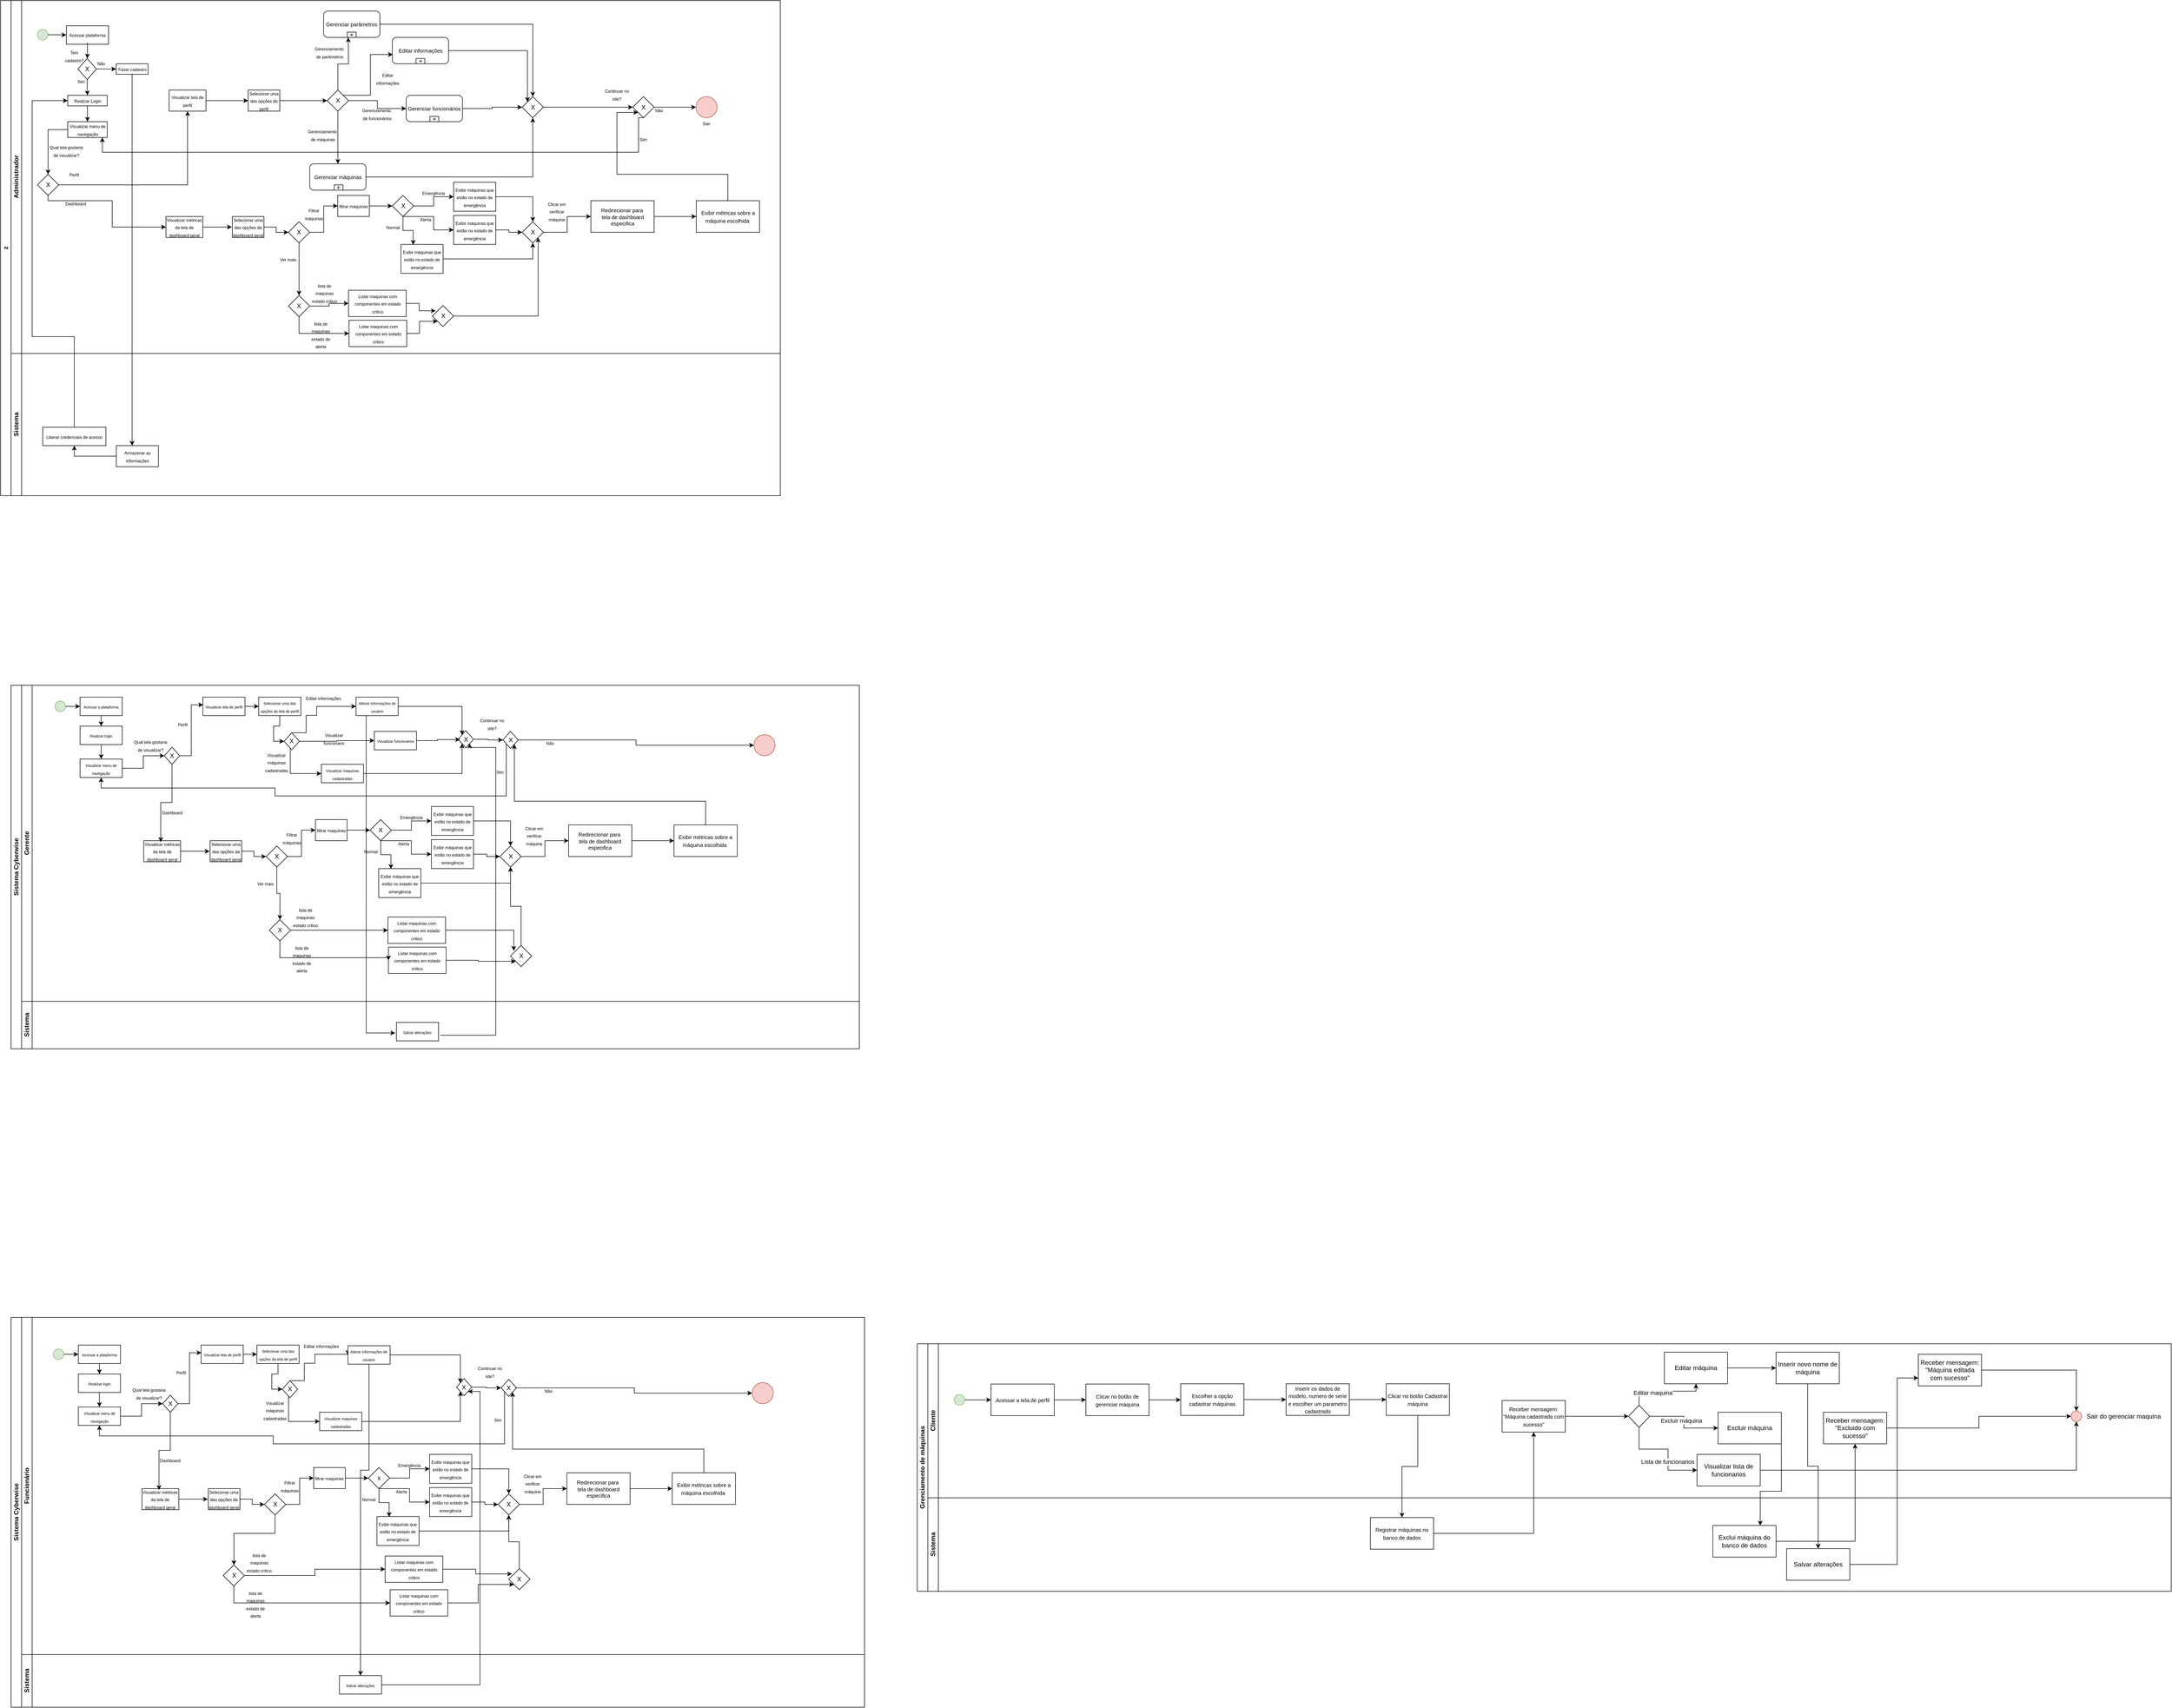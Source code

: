 <mxfile version="24.3.1" type="google">
  <diagram name="Página-1" id="Ck5LdreI7jKcAqPaRWeQ">
    <mxGraphModel dx="2100" dy="2283" grid="1" gridSize="10" guides="1" tooltips="1" connect="1" arrows="1" fold="1" page="1" pageScale="1" pageWidth="827" pageHeight="1169" math="0" shadow="0">
      <root>
        <mxCell id="0" />
        <mxCell id="1" parent="0" />
        <mxCell id="o2ReWBFaMZmRf2dg0WE_-1" value="z" style="swimlane;childLayout=stackLayout;resizeParent=1;resizeParentMax=0;horizontal=0;startSize=20;horizontalStack=0;html=1;" parent="1" vertex="1">
          <mxGeometry x="30" y="-30" width="1480" height="940" as="geometry" />
        </mxCell>
        <mxCell id="SNv6_Ykw_oN5YN3rrOD--48" style="edgeStyle=orthogonalEdgeStyle;rounded=0;orthogonalLoop=1;jettySize=auto;html=1;" parent="o2ReWBFaMZmRf2dg0WE_-1" source="SNv6_Ykw_oN5YN3rrOD--38" target="SNv6_Ykw_oN5YN3rrOD--8" edge="1">
          <mxGeometry relative="1" as="geometry">
            <Array as="points">
              <mxPoint x="250" y="630" />
              <mxPoint x="250" y="630" />
            </Array>
          </mxGeometry>
        </mxCell>
        <mxCell id="SNv6_Ykw_oN5YN3rrOD--52" style="edgeStyle=orthogonalEdgeStyle;rounded=0;orthogonalLoop=1;jettySize=auto;html=1;entryX=0;entryY=0.5;entryDx=0;entryDy=0;" parent="o2ReWBFaMZmRf2dg0WE_-1" source="SNv6_Ykw_oN5YN3rrOD--12" target="SNv6_Ykw_oN5YN3rrOD--35" edge="1">
          <mxGeometry relative="1" as="geometry">
            <Array as="points">
              <mxPoint x="60" y="638" />
              <mxPoint x="60" y="190" />
            </Array>
          </mxGeometry>
        </mxCell>
        <mxCell id="o2ReWBFaMZmRf2dg0WE_-2" value="Administrador" style="swimlane;startSize=20;horizontal=0;html=1;" parent="o2ReWBFaMZmRf2dg0WE_-1" vertex="1">
          <mxGeometry x="20" width="1460" height="670" as="geometry" />
        </mxCell>
        <mxCell id="SNv6_Ykw_oN5YN3rrOD--4" value="" style="rounded=0;whiteSpace=wrap;html=1;" parent="o2ReWBFaMZmRf2dg0WE_-2" vertex="1">
          <mxGeometry x="105" y="48" width="80" height="35" as="geometry" />
        </mxCell>
        <mxCell id="SNv6_Ykw_oN5YN3rrOD--11" value="&lt;font style=&quot;font-size: 8px;&quot;&gt;Acessar plataforma&lt;/font&gt;" style="text;html=1;align=center;verticalAlign=middle;whiteSpace=wrap;rounded=0;" parent="o2ReWBFaMZmRf2dg0WE_-2" vertex="1">
          <mxGeometry x="100" y="50" width="90" height="30" as="geometry" />
        </mxCell>
        <mxCell id="SNv6_Ykw_oN5YN3rrOD--3" value="" style="ellipse;whiteSpace=wrap;html=1;aspect=fixed;fillColor=#d5e8d4;strokeColor=#82b366;" parent="o2ReWBFaMZmRf2dg0WE_-2" vertex="1">
          <mxGeometry x="50" y="55" width="20" height="20" as="geometry" />
        </mxCell>
        <mxCell id="SNv6_Ykw_oN5YN3rrOD--5" value="" style="edgeStyle=orthogonalEdgeStyle;rounded=0;orthogonalLoop=1;jettySize=auto;html=1;" parent="o2ReWBFaMZmRf2dg0WE_-2" source="SNv6_Ykw_oN5YN3rrOD--3" target="SNv6_Ykw_oN5YN3rrOD--4" edge="1">
          <mxGeometry relative="1" as="geometry" />
        </mxCell>
        <mxCell id="SNv6_Ykw_oN5YN3rrOD--36" value="" style="edgeStyle=orthogonalEdgeStyle;rounded=0;orthogonalLoop=1;jettySize=auto;html=1;" parent="o2ReWBFaMZmRf2dg0WE_-2" source="SNv6_Ykw_oN5YN3rrOD--33" target="SNv6_Ykw_oN5YN3rrOD--35" edge="1">
          <mxGeometry relative="1" as="geometry" />
        </mxCell>
        <mxCell id="SNv6_Ykw_oN5YN3rrOD--39" value="" style="edgeStyle=orthogonalEdgeStyle;rounded=0;orthogonalLoop=1;jettySize=auto;html=1;" parent="o2ReWBFaMZmRf2dg0WE_-2" source="SNv6_Ykw_oN5YN3rrOD--33" target="SNv6_Ykw_oN5YN3rrOD--38" edge="1">
          <mxGeometry relative="1" as="geometry" />
        </mxCell>
        <mxCell id="SNv6_Ykw_oN5YN3rrOD--33" value="X" style="rhombus;whiteSpace=wrap;html=1;" parent="o2ReWBFaMZmRf2dg0WE_-2" vertex="1">
          <mxGeometry x="127" y="110" width="35" height="40" as="geometry" />
        </mxCell>
        <mxCell id="SNv6_Ykw_oN5YN3rrOD--32" value="" style="edgeStyle=orthogonalEdgeStyle;rounded=0;orthogonalLoop=1;jettySize=auto;html=1;" parent="o2ReWBFaMZmRf2dg0WE_-2" source="SNv6_Ykw_oN5YN3rrOD--11" target="SNv6_Ykw_oN5YN3rrOD--33" edge="1">
          <mxGeometry relative="1" as="geometry">
            <mxPoint x="145.022" y="110" as="targetPoint" />
          </mxGeometry>
        </mxCell>
        <mxCell id="SNv6_Ykw_oN5YN3rrOD--34" value="&lt;font style=&quot;font-size: 8px;&quot;&gt;Tem cadastro?&lt;/font&gt;" style="text;html=1;align=center;verticalAlign=middle;whiteSpace=wrap;rounded=0;" parent="o2ReWBFaMZmRf2dg0WE_-2" vertex="1">
          <mxGeometry x="100" y="90" width="40" height="30" as="geometry" />
        </mxCell>
        <mxCell id="7jbK1yG4Y_jXxy-6inVx-44" value="" style="edgeStyle=orthogonalEdgeStyle;rounded=0;orthogonalLoop=1;jettySize=auto;html=1;" parent="o2ReWBFaMZmRf2dg0WE_-2" source="SNv6_Ykw_oN5YN3rrOD--35" target="7jbK1yG4Y_jXxy-6inVx-43" edge="1">
          <mxGeometry relative="1" as="geometry" />
        </mxCell>
        <mxCell id="SNv6_Ykw_oN5YN3rrOD--35" value="&lt;font style=&quot;font-size: 8px;&quot;&gt;Realizar Login&lt;/font&gt;" style="whiteSpace=wrap;html=1;" parent="o2ReWBFaMZmRf2dg0WE_-2" vertex="1">
          <mxGeometry x="107.5" y="180" width="75" height="20" as="geometry" />
        </mxCell>
        <mxCell id="SNv6_Ykw_oN5YN3rrOD--37" value="&lt;font style=&quot;font-size: 8px;&quot;&gt;Sim&lt;/font&gt;" style="text;html=1;align=center;verticalAlign=middle;whiteSpace=wrap;rounded=0;" parent="o2ReWBFaMZmRf2dg0WE_-2" vertex="1">
          <mxGeometry x="112.5" y="138" width="40" height="30" as="geometry" />
        </mxCell>
        <mxCell id="SNv6_Ykw_oN5YN3rrOD--38" value="&lt;font style=&quot;font-size: 8px;&quot;&gt;Fazer cadastro&lt;/font&gt;" style="whiteSpace=wrap;html=1;" parent="o2ReWBFaMZmRf2dg0WE_-2" vertex="1">
          <mxGeometry x="199.5" y="120" width="60.5" height="20" as="geometry" />
        </mxCell>
        <mxCell id="SNv6_Ykw_oN5YN3rrOD--40" value="&lt;font style=&quot;font-size: 8px;&quot;&gt;Não&lt;/font&gt;" style="text;html=1;align=center;verticalAlign=middle;whiteSpace=wrap;rounded=0;" parent="o2ReWBFaMZmRf2dg0WE_-2" vertex="1">
          <mxGeometry x="151" y="104" width="40" height="30" as="geometry" />
        </mxCell>
        <mxCell id="7jbK1yG4Y_jXxy-6inVx-60" value="" style="edgeStyle=orthogonalEdgeStyle;rounded=0;orthogonalLoop=1;jettySize=auto;html=1;" parent="o2ReWBFaMZmRf2dg0WE_-2" source="7jbK1yG4Y_jXxy-6inVx-43" target="7jbK1yG4Y_jXxy-6inVx-45" edge="1">
          <mxGeometry relative="1" as="geometry" />
        </mxCell>
        <mxCell id="7jbK1yG4Y_jXxy-6inVx-43" value="&lt;font style=&quot;font-size: 8px;&quot;&gt;Visualizar menu de navegação&lt;/font&gt;" style="rounded=0;whiteSpace=wrap;html=1;" parent="o2ReWBFaMZmRf2dg0WE_-2" vertex="1">
          <mxGeometry x="107.5" y="230" width="75" height="30" as="geometry" />
        </mxCell>
        <mxCell id="7jbK1yG4Y_jXxy-6inVx-47" value="" style="edgeStyle=orthogonalEdgeStyle;rounded=0;orthogonalLoop=1;jettySize=auto;html=1;" parent="o2ReWBFaMZmRf2dg0WE_-2" source="7jbK1yG4Y_jXxy-6inVx-45" target="7jbK1yG4Y_jXxy-6inVx-46" edge="1">
          <mxGeometry relative="1" as="geometry">
            <Array as="points">
              <mxPoint x="335" y="350" />
            </Array>
          </mxGeometry>
        </mxCell>
        <mxCell id="FLwEP34qNYc8BbepvyO3-254" style="edgeStyle=orthogonalEdgeStyle;rounded=0;orthogonalLoop=1;jettySize=auto;html=1;entryX=0;entryY=0.5;entryDx=0;entryDy=0;" parent="o2ReWBFaMZmRf2dg0WE_-2" source="7jbK1yG4Y_jXxy-6inVx-45" target="FLwEP34qNYc8BbepvyO3-253" edge="1">
          <mxGeometry relative="1" as="geometry">
            <Array as="points">
              <mxPoint x="70" y="380" />
              <mxPoint x="192" y="380" />
              <mxPoint x="192" y="430" />
            </Array>
          </mxGeometry>
        </mxCell>
        <mxCell id="7jbK1yG4Y_jXxy-6inVx-45" value="X" style="rhombus;whiteSpace=wrap;html=1;" parent="o2ReWBFaMZmRf2dg0WE_-2" vertex="1">
          <mxGeometry x="50" y="330" width="40.5" height="40" as="geometry" />
        </mxCell>
        <mxCell id="FLwEP34qNYc8BbepvyO3-3" value="" style="edgeStyle=orthogonalEdgeStyle;rounded=0;orthogonalLoop=1;jettySize=auto;html=1;" parent="o2ReWBFaMZmRf2dg0WE_-2" source="7jbK1yG4Y_jXxy-6inVx-46" target="7jbK1yG4Y_jXxy-6inVx-119" edge="1">
          <mxGeometry relative="1" as="geometry" />
        </mxCell>
        <mxCell id="7jbK1yG4Y_jXxy-6inVx-46" value="&lt;span style=&quot;font-size: 8px;&quot;&gt;Visualizar tela de perfil&lt;/span&gt;" style="rounded=0;whiteSpace=wrap;html=1;" parent="o2ReWBFaMZmRf2dg0WE_-2" vertex="1">
          <mxGeometry x="300" y="170" width="70" height="40" as="geometry" />
        </mxCell>
        <mxCell id="7jbK1yG4Y_jXxy-6inVx-61" value="&lt;font style=&quot;font-size: 8px;&quot;&gt;Qual tela gostaria de visualizar?&lt;/font&gt;" style="text;html=1;align=center;verticalAlign=middle;whiteSpace=wrap;rounded=0;" parent="o2ReWBFaMZmRf2dg0WE_-2" vertex="1">
          <mxGeometry x="70" y="270" width="70" height="30" as="geometry" />
        </mxCell>
        <mxCell id="7jbK1yG4Y_jXxy-6inVx-62" value="&lt;font style=&quot;font-size: 8px;&quot;&gt;Perfil&lt;/font&gt;" style="text;html=1;align=center;verticalAlign=middle;whiteSpace=wrap;rounded=0;" parent="o2ReWBFaMZmRf2dg0WE_-2" vertex="1">
          <mxGeometry x="90" y="315" width="60" height="30" as="geometry" />
        </mxCell>
        <mxCell id="FLwEP34qNYc8BbepvyO3-11" style="edgeStyle=orthogonalEdgeStyle;rounded=0;orthogonalLoop=1;jettySize=auto;html=1;" parent="o2ReWBFaMZmRf2dg0WE_-2" source="7jbK1yG4Y_jXxy-6inVx-119" target="FLwEP34qNYc8BbepvyO3-6" edge="1">
          <mxGeometry relative="1" as="geometry" />
        </mxCell>
        <mxCell id="7jbK1yG4Y_jXxy-6inVx-119" value="&lt;font style=&quot;font-size: 8px;&quot;&gt;Selecionar uma das opções do perfil&lt;/font&gt;" style="rounded=0;whiteSpace=wrap;html=1;" parent="o2ReWBFaMZmRf2dg0WE_-2" vertex="1">
          <mxGeometry x="450" y="170" width="60" height="40" as="geometry" />
        </mxCell>
        <mxCell id="7jbK1yG4Y_jXxy-6inVx-155" value="" style="edgeStyle=orthogonalEdgeStyle;rounded=0;orthogonalLoop=1;jettySize=auto;html=1;" parent="o2ReWBFaMZmRf2dg0WE_-2" source="7jbK1yG4Y_jXxy-6inVx-144" target="7jbK1yG4Y_jXxy-6inVx-154" edge="1">
          <mxGeometry relative="1" as="geometry" />
        </mxCell>
        <mxCell id="FLwEP34qNYc8BbepvyO3-196" style="edgeStyle=orthogonalEdgeStyle;rounded=0;orthogonalLoop=1;jettySize=auto;html=1;entryX=1;entryY=0.75;entryDx=0;entryDy=0;exitX=0;exitY=1;exitDx=0;exitDy=0;" parent="o2ReWBFaMZmRf2dg0WE_-2" source="7jbK1yG4Y_jXxy-6inVx-156" edge="1">
          <mxGeometry relative="1" as="geometry">
            <mxPoint x="1191.005" y="229.995" as="sourcePoint" />
            <mxPoint x="173.25" y="260" as="targetPoint" />
            <Array as="points">
              <mxPoint x="1191" y="222" />
              <mxPoint x="1191" y="288" />
              <mxPoint x="173" y="288" />
            </Array>
          </mxGeometry>
        </mxCell>
        <mxCell id="7jbK1yG4Y_jXxy-6inVx-144" value="X" style="rhombus;whiteSpace=wrap;html=1;" parent="o2ReWBFaMZmRf2dg0WE_-2" vertex="1">
          <mxGeometry x="1180" y="182.5" width="40.5" height="40" as="geometry" />
        </mxCell>
        <mxCell id="7jbK1yG4Y_jXxy-6inVx-151" value="&lt;font style=&quot;font-size: 8px;&quot;&gt;Continuar no site?&lt;/font&gt;" style="text;html=1;align=center;verticalAlign=middle;whiteSpace=wrap;rounded=0;" parent="o2ReWBFaMZmRf2dg0WE_-2" vertex="1">
          <mxGeometry x="1120" y="162.5" width="60" height="30" as="geometry" />
        </mxCell>
        <mxCell id="7jbK1yG4Y_jXxy-6inVx-153" value="&lt;font style=&quot;font-size: 8px;&quot;&gt;Sim&lt;/font&gt;" style="text;html=1;align=center;verticalAlign=middle;whiteSpace=wrap;rounded=0;" parent="o2ReWBFaMZmRf2dg0WE_-2" vertex="1">
          <mxGeometry x="1170.25" y="247.5" width="60" height="30" as="geometry" />
        </mxCell>
        <mxCell id="7jbK1yG4Y_jXxy-6inVx-154" value="" style="ellipse;whiteSpace=wrap;html=1;aspect=fixed;fillColor=#f8cecc;strokeColor=#b85450;" parent="o2ReWBFaMZmRf2dg0WE_-2" vertex="1">
          <mxGeometry x="1300" y="182.5" width="40" height="40" as="geometry" />
        </mxCell>
        <mxCell id="7jbK1yG4Y_jXxy-6inVx-156" value="&lt;font style=&quot;font-size: 8px;&quot;&gt;Não&lt;/font&gt;" style="text;html=1;align=center;verticalAlign=middle;whiteSpace=wrap;rounded=0;" parent="o2ReWBFaMZmRf2dg0WE_-2" vertex="1">
          <mxGeometry x="1200" y="192.5" width="60" height="30" as="geometry" />
        </mxCell>
        <mxCell id="7jbK1yG4Y_jXxy-6inVx-157" value="&lt;font style=&quot;font-size: 8px;&quot;&gt;Sair&lt;/font&gt;" style="text;html=1;align=center;verticalAlign=middle;whiteSpace=wrap;rounded=0;" parent="o2ReWBFaMZmRf2dg0WE_-2" vertex="1">
          <mxGeometry x="1290" y="217.5" width="60" height="30" as="geometry" />
        </mxCell>
        <mxCell id="FLwEP34qNYc8BbepvyO3-56" style="edgeStyle=orthogonalEdgeStyle;rounded=0;orthogonalLoop=1;jettySize=auto;html=1;entryX=0.5;entryY=0;entryDx=0;entryDy=0;" parent="o2ReWBFaMZmRf2dg0WE_-2" source="FLwEP34qNYc8BbepvyO3-6" target="FLwEP34qNYc8BbepvyO3-53" edge="1">
          <mxGeometry relative="1" as="geometry" />
        </mxCell>
        <mxCell id="FLwEP34qNYc8BbepvyO3-181" style="edgeStyle=orthogonalEdgeStyle;rounded=0;orthogonalLoop=1;jettySize=auto;html=1;entryX=0;entryY=0.5;entryDx=0;entryDy=0;" parent="o2ReWBFaMZmRf2dg0WE_-2" source="FLwEP34qNYc8BbepvyO3-6" target="FLwEP34qNYc8BbepvyO3-179" edge="1">
          <mxGeometry relative="1" as="geometry" />
        </mxCell>
        <mxCell id="FLwEP34qNYc8BbepvyO3-182" style="edgeStyle=orthogonalEdgeStyle;rounded=0;orthogonalLoop=1;jettySize=auto;html=1;" parent="o2ReWBFaMZmRf2dg0WE_-2" source="FLwEP34qNYc8BbepvyO3-6" edge="1">
          <mxGeometry relative="1" as="geometry">
            <mxPoint x="640" y="70" as="targetPoint" />
          </mxGeometry>
        </mxCell>
        <mxCell id="FLwEP34qNYc8BbepvyO3-6" value="X" style="rhombus;whiteSpace=wrap;html=1;" parent="o2ReWBFaMZmRf2dg0WE_-2" vertex="1">
          <mxGeometry x="600" y="170" width="40.5" height="40" as="geometry" />
        </mxCell>
        <mxCell id="FLwEP34qNYc8BbepvyO3-10" value="&lt;span style=&quot;font-size: 8px;&quot;&gt;Emergência&lt;/span&gt;" style="text;html=1;align=center;verticalAlign=middle;whiteSpace=wrap;rounded=0;" parent="o2ReWBFaMZmRf2dg0WE_-2" vertex="1">
          <mxGeometry x="777" y="350" width="50" height="30" as="geometry" />
        </mxCell>
        <mxCell id="FLwEP34qNYc8BbepvyO3-33" value="&lt;span style=&quot;font-size: 8px;&quot;&gt;Gerenciamento&amp;nbsp;&lt;/span&gt;&lt;div&gt;&lt;span style=&quot;font-size: 8px;&quot;&gt;de máquinas&lt;/span&gt;&lt;/div&gt;" style="text;html=1;align=center;verticalAlign=middle;whiteSpace=wrap;rounded=0;" parent="o2ReWBFaMZmRf2dg0WE_-2" vertex="1">
          <mxGeometry x="566.88" y="240" width="50" height="30" as="geometry" />
        </mxCell>
        <mxCell id="FLwEP34qNYc8BbepvyO3-187" style="edgeStyle=orthogonalEdgeStyle;rounded=0;orthogonalLoop=1;jettySize=auto;html=1;" parent="o2ReWBFaMZmRf2dg0WE_-2" source="FLwEP34qNYc8BbepvyO3-53" target="FLwEP34qNYc8BbepvyO3-186" edge="1">
          <mxGeometry relative="1" as="geometry" />
        </mxCell>
        <mxCell id="FLwEP34qNYc8BbepvyO3-53" value="&lt;font style=&quot;font-size: 10px;&quot;&gt;Gerenciar máquinas&lt;/font&gt;" style="rounded=1;whiteSpace=wrap;html=1;" parent="o2ReWBFaMZmRf2dg0WE_-2" vertex="1">
          <mxGeometry x="566.88" y="310" width="106.75" height="50" as="geometry" />
        </mxCell>
        <mxCell id="FLwEP34qNYc8BbepvyO3-141" value="+" style="rounded=1;whiteSpace=wrap;html=1;arcSize=0;" parent="o2ReWBFaMZmRf2dg0WE_-2" vertex="1">
          <mxGeometry x="613.25" y="350" width="16.75" height="10" as="geometry" />
        </mxCell>
        <mxCell id="FLwEP34qNYc8BbepvyO3-188" style="edgeStyle=orthogonalEdgeStyle;rounded=0;orthogonalLoop=1;jettySize=auto;html=1;entryX=0;entryY=0.5;entryDx=0;entryDy=0;" parent="o2ReWBFaMZmRf2dg0WE_-2" source="FLwEP34qNYc8BbepvyO3-179" target="FLwEP34qNYc8BbepvyO3-186" edge="1">
          <mxGeometry relative="1" as="geometry" />
        </mxCell>
        <mxCell id="FLwEP34qNYc8BbepvyO3-179" value="&lt;font style=&quot;font-size: 10px;&quot;&gt;Gerenciar funcionários&lt;/font&gt;" style="rounded=1;whiteSpace=wrap;html=1;" parent="o2ReWBFaMZmRf2dg0WE_-2" vertex="1">
          <mxGeometry x="750" y="180" width="106.75" height="50" as="geometry" />
        </mxCell>
        <mxCell id="FLwEP34qNYc8BbepvyO3-180" value="+" style="rounded=1;whiteSpace=wrap;html=1;arcSize=0;" parent="o2ReWBFaMZmRf2dg0WE_-2" vertex="1">
          <mxGeometry x="795" y="220" width="16.75" height="10" as="geometry" />
        </mxCell>
        <mxCell id="FLwEP34qNYc8BbepvyO3-189" style="edgeStyle=orthogonalEdgeStyle;rounded=0;orthogonalLoop=1;jettySize=auto;html=1;entryX=0.5;entryY=0;entryDx=0;entryDy=0;" parent="o2ReWBFaMZmRf2dg0WE_-2" source="FLwEP34qNYc8BbepvyO3-183" target="FLwEP34qNYc8BbepvyO3-186" edge="1">
          <mxGeometry relative="1" as="geometry" />
        </mxCell>
        <mxCell id="FLwEP34qNYc8BbepvyO3-183" value="&lt;font style=&quot;font-size: 10px;&quot;&gt;Gerenciar parâmetros&lt;/font&gt;" style="rounded=1;whiteSpace=wrap;html=1;" parent="o2ReWBFaMZmRf2dg0WE_-2" vertex="1">
          <mxGeometry x="593.25" y="20" width="106.75" height="50" as="geometry" />
        </mxCell>
        <mxCell id="FLwEP34qNYc8BbepvyO3-184" value="+" style="rounded=1;whiteSpace=wrap;html=1;arcSize=0;" parent="o2ReWBFaMZmRf2dg0WE_-2" vertex="1">
          <mxGeometry x="638.25" y="60" width="16.75" height="10" as="geometry" />
        </mxCell>
        <mxCell id="FLwEP34qNYc8BbepvyO3-185" value="&lt;span style=&quot;font-size: 8px;&quot;&gt;Gerenciamento&amp;nbsp;&lt;/span&gt;&lt;div&gt;&lt;span style=&quot;font-size: 8px;&quot;&gt;de parâmetros&lt;/span&gt;&lt;/div&gt;" style="text;html=1;align=center;verticalAlign=middle;whiteSpace=wrap;rounded=0;" parent="o2ReWBFaMZmRf2dg0WE_-2" vertex="1">
          <mxGeometry x="580" y="83" width="50" height="30" as="geometry" />
        </mxCell>
        <mxCell id="FLwEP34qNYc8BbepvyO3-190" style="edgeStyle=orthogonalEdgeStyle;rounded=0;orthogonalLoop=1;jettySize=auto;html=1;entryX=0;entryY=0.5;entryDx=0;entryDy=0;" parent="o2ReWBFaMZmRf2dg0WE_-2" source="FLwEP34qNYc8BbepvyO3-186" target="7jbK1yG4Y_jXxy-6inVx-144" edge="1">
          <mxGeometry relative="1" as="geometry" />
        </mxCell>
        <mxCell id="FLwEP34qNYc8BbepvyO3-186" value="X" style="rhombus;whiteSpace=wrap;html=1;" parent="o2ReWBFaMZmRf2dg0WE_-2" vertex="1">
          <mxGeometry x="970" y="182.5" width="40.5" height="40" as="geometry" />
        </mxCell>
        <mxCell id="FLwEP34qNYc8BbepvyO3-195" style="edgeStyle=orthogonalEdgeStyle;rounded=0;orthogonalLoop=1;jettySize=auto;html=1;entryX=0;entryY=0;entryDx=0;entryDy=0;" parent="o2ReWBFaMZmRf2dg0WE_-2" source="FLwEP34qNYc8BbepvyO3-191" target="FLwEP34qNYc8BbepvyO3-186" edge="1">
          <mxGeometry relative="1" as="geometry" />
        </mxCell>
        <mxCell id="FLwEP34qNYc8BbepvyO3-191" value="&lt;font style=&quot;font-size: 10px;&quot;&gt;Editar informações&lt;/font&gt;" style="rounded=1;whiteSpace=wrap;html=1;" parent="o2ReWBFaMZmRf2dg0WE_-2" vertex="1">
          <mxGeometry x="723.63" y="70" width="106.75" height="50" as="geometry" />
        </mxCell>
        <mxCell id="FLwEP34qNYc8BbepvyO3-192" value="+" style="rounded=1;whiteSpace=wrap;html=1;arcSize=0;" parent="o2ReWBFaMZmRf2dg0WE_-2" vertex="1">
          <mxGeometry x="768.63" y="110" width="16.75" height="10" as="geometry" />
        </mxCell>
        <mxCell id="FLwEP34qNYc8BbepvyO3-193" style="edgeStyle=orthogonalEdgeStyle;rounded=0;orthogonalLoop=1;jettySize=auto;html=1;entryX=0.009;entryY=0.65;entryDx=0;entryDy=0;entryPerimeter=0;" parent="o2ReWBFaMZmRf2dg0WE_-2" source="FLwEP34qNYc8BbepvyO3-6" target="FLwEP34qNYc8BbepvyO3-191" edge="1">
          <mxGeometry relative="1" as="geometry">
            <Array as="points">
              <mxPoint x="682" y="180" />
              <mxPoint x="682" y="103" />
            </Array>
          </mxGeometry>
        </mxCell>
        <mxCell id="FLwEP34qNYc8BbepvyO3-194" value="&lt;span style=&quot;font-size: 8px;&quot;&gt;Editar informações&lt;/span&gt;" style="text;html=1;align=center;verticalAlign=middle;whiteSpace=wrap;rounded=0;" parent="o2ReWBFaMZmRf2dg0WE_-2" vertex="1">
          <mxGeometry x="690" y="132.5" width="50" height="30" as="geometry" />
        </mxCell>
        <mxCell id="FLwEP34qNYc8BbepvyO3-257" value="" style="edgeStyle=orthogonalEdgeStyle;rounded=0;orthogonalLoop=1;jettySize=auto;html=1;" parent="o2ReWBFaMZmRf2dg0WE_-2" source="FLwEP34qNYc8BbepvyO3-253" edge="1">
          <mxGeometry relative="1" as="geometry">
            <mxPoint x="419" y="430" as="targetPoint" />
          </mxGeometry>
        </mxCell>
        <mxCell id="FLwEP34qNYc8BbepvyO3-253" value="&lt;span style=&quot;font-size: 8px;&quot;&gt;Visualizar métricas da tela de dashboard geral&lt;/span&gt;" style="rounded=0;whiteSpace=wrap;html=1;" parent="o2ReWBFaMZmRf2dg0WE_-2" vertex="1">
          <mxGeometry x="294" y="410" width="70" height="40" as="geometry" />
        </mxCell>
        <mxCell id="FLwEP34qNYc8BbepvyO3-255" value="&lt;font style=&quot;font-size: 8px;&quot;&gt;Dashboard&lt;/font&gt;" style="text;html=1;align=center;verticalAlign=middle;whiteSpace=wrap;rounded=0;" parent="o2ReWBFaMZmRf2dg0WE_-2" vertex="1">
          <mxGeometry x="92.5" y="370" width="60" height="30" as="geometry" />
        </mxCell>
        <mxCell id="FLwEP34qNYc8BbepvyO3-260" style="edgeStyle=orthogonalEdgeStyle;rounded=0;orthogonalLoop=1;jettySize=auto;html=1;entryX=0;entryY=0.5;entryDx=0;entryDy=0;" parent="o2ReWBFaMZmRf2dg0WE_-2" source="FLwEP34qNYc8BbepvyO3-258" target="FLwEP34qNYc8BbepvyO3-259" edge="1">
          <mxGeometry relative="1" as="geometry" />
        </mxCell>
        <mxCell id="FLwEP34qNYc8BbepvyO3-258" value="&lt;font style=&quot;font-size: 8px;&quot;&gt;Selecionar uma das opções da dashboard geral&lt;/font&gt;" style="rounded=0;whiteSpace=wrap;html=1;" parent="o2ReWBFaMZmRf2dg0WE_-2" vertex="1">
          <mxGeometry x="420" y="410" width="60" height="40" as="geometry" />
        </mxCell>
        <mxCell id="FLwEP34qNYc8BbepvyO3-262" style="edgeStyle=orthogonalEdgeStyle;rounded=0;orthogonalLoop=1;jettySize=auto;html=1;entryX=0;entryY=0.5;entryDx=0;entryDy=0;" parent="o2ReWBFaMZmRf2dg0WE_-2" source="FLwEP34qNYc8BbepvyO3-259" target="FLwEP34qNYc8BbepvyO3-261" edge="1">
          <mxGeometry relative="1" as="geometry" />
        </mxCell>
        <mxCell id="xcu40pI1yFsjChO3iSMe-9" style="edgeStyle=orthogonalEdgeStyle;rounded=0;orthogonalLoop=1;jettySize=auto;html=1;entryX=0.5;entryY=0;entryDx=0;entryDy=0;" parent="o2ReWBFaMZmRf2dg0WE_-2" source="FLwEP34qNYc8BbepvyO3-259" target="xcu40pI1yFsjChO3iSMe-5" edge="1">
          <mxGeometry relative="1" as="geometry" />
        </mxCell>
        <mxCell id="FLwEP34qNYc8BbepvyO3-259" value="X" style="rhombus;whiteSpace=wrap;html=1;" parent="o2ReWBFaMZmRf2dg0WE_-2" vertex="1">
          <mxGeometry x="526.38" y="420" width="40.5" height="40" as="geometry" />
        </mxCell>
        <mxCell id="FLwEP34qNYc8BbepvyO3-268" style="edgeStyle=orthogonalEdgeStyle;rounded=0;orthogonalLoop=1;jettySize=auto;html=1;entryX=0;entryY=0.5;entryDx=0;entryDy=0;" parent="o2ReWBFaMZmRf2dg0WE_-2" source="FLwEP34qNYc8BbepvyO3-261" target="FLwEP34qNYc8BbepvyO3-265" edge="1">
          <mxGeometry relative="1" as="geometry" />
        </mxCell>
        <mxCell id="FLwEP34qNYc8BbepvyO3-261" value="&lt;font style=&quot;font-size: 8px;&quot;&gt;filtrar maquinas&lt;/font&gt;" style="rounded=0;whiteSpace=wrap;html=1;" parent="o2ReWBFaMZmRf2dg0WE_-2" vertex="1">
          <mxGeometry x="620" y="370" width="60" height="40" as="geometry" />
        </mxCell>
        <mxCell id="FLwEP34qNYc8BbepvyO3-267" style="edgeStyle=orthogonalEdgeStyle;rounded=0;orthogonalLoop=1;jettySize=auto;html=1;" parent="o2ReWBFaMZmRf2dg0WE_-2" source="FLwEP34qNYc8BbepvyO3-265" target="FLwEP34qNYc8BbepvyO3-266" edge="1">
          <mxGeometry relative="1" as="geometry" />
        </mxCell>
        <mxCell id="FLwEP34qNYc8BbepvyO3-271" style="edgeStyle=orthogonalEdgeStyle;rounded=0;orthogonalLoop=1;jettySize=auto;html=1;entryX=0;entryY=0.5;entryDx=0;entryDy=0;" parent="o2ReWBFaMZmRf2dg0WE_-2" source="FLwEP34qNYc8BbepvyO3-265" target="FLwEP34qNYc8BbepvyO3-270" edge="1">
          <mxGeometry relative="1" as="geometry">
            <Array as="points">
              <mxPoint x="802" y="410" />
              <mxPoint x="802" y="435" />
            </Array>
          </mxGeometry>
        </mxCell>
        <mxCell id="FLwEP34qNYc8BbepvyO3-265" value="X" style="rhombus;whiteSpace=wrap;html=1;" parent="o2ReWBFaMZmRf2dg0WE_-2" vertex="1">
          <mxGeometry x="723.63" y="370" width="40.5" height="40" as="geometry" />
        </mxCell>
        <mxCell id="FLwEP34qNYc8BbepvyO3-276" style="edgeStyle=orthogonalEdgeStyle;rounded=0;orthogonalLoop=1;jettySize=auto;html=1;entryX=0.5;entryY=0;entryDx=0;entryDy=0;" parent="o2ReWBFaMZmRf2dg0WE_-2" source="FLwEP34qNYc8BbepvyO3-266" target="FLwEP34qNYc8BbepvyO3-275" edge="1">
          <mxGeometry relative="1" as="geometry" />
        </mxCell>
        <mxCell id="FLwEP34qNYc8BbepvyO3-266" value="&lt;font style=&quot;font-size: 8px;&quot;&gt;Exibir máquinas que estão no estado de emergência&lt;/font&gt;" style="rounded=0;whiteSpace=wrap;html=1;" parent="o2ReWBFaMZmRf2dg0WE_-2" vertex="1">
          <mxGeometry x="840" y="345" width="80" height="55" as="geometry" />
        </mxCell>
        <mxCell id="FLwEP34qNYc8BbepvyO3-269" value="&lt;span style=&quot;font-size: 8px;&quot;&gt;Alerta&lt;/span&gt;" style="text;html=1;align=center;verticalAlign=middle;whiteSpace=wrap;rounded=0;" parent="o2ReWBFaMZmRf2dg0WE_-2" vertex="1">
          <mxGeometry x="761.75" y="400" width="50" height="30" as="geometry" />
        </mxCell>
        <mxCell id="FLwEP34qNYc8BbepvyO3-277" style="edgeStyle=orthogonalEdgeStyle;rounded=0;orthogonalLoop=1;jettySize=auto;html=1;entryX=0;entryY=0.5;entryDx=0;entryDy=0;" parent="o2ReWBFaMZmRf2dg0WE_-2" source="FLwEP34qNYc8BbepvyO3-270" target="FLwEP34qNYc8BbepvyO3-275" edge="1">
          <mxGeometry relative="1" as="geometry" />
        </mxCell>
        <mxCell id="FLwEP34qNYc8BbepvyO3-270" value="&lt;font style=&quot;font-size: 8px;&quot;&gt;Exibir máquinas que estão no estado de emergência&lt;/font&gt;" style="rounded=0;whiteSpace=wrap;html=1;" parent="o2ReWBFaMZmRf2dg0WE_-2" vertex="1">
          <mxGeometry x="840" y="408" width="80" height="55" as="geometry" />
        </mxCell>
        <mxCell id="FLwEP34qNYc8BbepvyO3-278" style="edgeStyle=orthogonalEdgeStyle;rounded=0;orthogonalLoop=1;jettySize=auto;html=1;" parent="o2ReWBFaMZmRf2dg0WE_-2" source="FLwEP34qNYc8BbepvyO3-272" target="FLwEP34qNYc8BbepvyO3-275" edge="1">
          <mxGeometry relative="1" as="geometry" />
        </mxCell>
        <mxCell id="FLwEP34qNYc8BbepvyO3-272" value="&lt;font style=&quot;font-size: 8px;&quot;&gt;Exibir máquinas que estão no estado de emergência&lt;/font&gt;" style="rounded=0;whiteSpace=wrap;html=1;" parent="o2ReWBFaMZmRf2dg0WE_-2" vertex="1">
          <mxGeometry x="740" y="463" width="80" height="55" as="geometry" />
        </mxCell>
        <mxCell id="FLwEP34qNYc8BbepvyO3-273" style="edgeStyle=orthogonalEdgeStyle;rounded=0;orthogonalLoop=1;jettySize=auto;html=1;entryX=0.29;entryY=0.013;entryDx=0;entryDy=0;entryPerimeter=0;" parent="o2ReWBFaMZmRf2dg0WE_-2" source="FLwEP34qNYc8BbepvyO3-265" target="FLwEP34qNYc8BbepvyO3-272" edge="1">
          <mxGeometry relative="1" as="geometry" />
        </mxCell>
        <mxCell id="FLwEP34qNYc8BbepvyO3-274" value="&lt;span style=&quot;font-size: 8px;&quot;&gt;Normal&lt;/span&gt;" style="text;html=1;align=center;verticalAlign=middle;whiteSpace=wrap;rounded=0;" parent="o2ReWBFaMZmRf2dg0WE_-2" vertex="1">
          <mxGeometry x="700" y="415" width="50" height="30" as="geometry" />
        </mxCell>
        <mxCell id="FLwEP34qNYc8BbepvyO3-281" value="" style="edgeStyle=orthogonalEdgeStyle;rounded=0;orthogonalLoop=1;jettySize=auto;html=1;" parent="o2ReWBFaMZmRf2dg0WE_-2" source="FLwEP34qNYc8BbepvyO3-275" target="FLwEP34qNYc8BbepvyO3-280" edge="1">
          <mxGeometry relative="1" as="geometry" />
        </mxCell>
        <mxCell id="FLwEP34qNYc8BbepvyO3-275" value="X" style="rhombus;whiteSpace=wrap;html=1;" parent="o2ReWBFaMZmRf2dg0WE_-2" vertex="1">
          <mxGeometry x="970" y="420" width="40.5" height="40" as="geometry" />
        </mxCell>
        <mxCell id="FLwEP34qNYc8BbepvyO3-279" value="&lt;span style=&quot;font-size: 8px;&quot;&gt;Filtrar&lt;/span&gt;&lt;div&gt;&lt;span style=&quot;font-size: 8px;&quot;&gt;máquinas&lt;/span&gt;&lt;/div&gt;" style="text;html=1;align=center;verticalAlign=middle;whiteSpace=wrap;rounded=0;" parent="o2ReWBFaMZmRf2dg0WE_-2" vertex="1">
          <mxGeometry x="550" y="390" width="50" height="30" as="geometry" />
        </mxCell>
        <mxCell id="FLwEP34qNYc8BbepvyO3-284" value="" style="edgeStyle=orthogonalEdgeStyle;rounded=0;orthogonalLoop=1;jettySize=auto;html=1;" parent="o2ReWBFaMZmRf2dg0WE_-2" source="FLwEP34qNYc8BbepvyO3-280" target="FLwEP34qNYc8BbepvyO3-283" edge="1">
          <mxGeometry relative="1" as="geometry" />
        </mxCell>
        <mxCell id="FLwEP34qNYc8BbepvyO3-280" value="&lt;font style=&quot;font-size: 10px;&quot;&gt;Redirecionar para&amp;nbsp;&lt;/font&gt;&lt;div style=&quot;font-size: 10px;&quot;&gt;&lt;font style=&quot;font-size: 10px;&quot;&gt;tela de dashboard&lt;/font&gt;&lt;/div&gt;&lt;div style=&quot;font-size: 10px;&quot;&gt;&lt;font style=&quot;font-size: 10px;&quot;&gt;especifica&lt;/font&gt;&lt;/div&gt;" style="whiteSpace=wrap;html=1;" parent="o2ReWBFaMZmRf2dg0WE_-2" vertex="1">
          <mxGeometry x="1100.5" y="380" width="120" height="60" as="geometry" />
        </mxCell>
        <mxCell id="FLwEP34qNYc8BbepvyO3-282" value="&lt;span style=&quot;font-size: 8px;&quot;&gt;Clicar em verificar máquina&lt;/span&gt;" style="text;html=1;align=center;verticalAlign=middle;whiteSpace=wrap;rounded=0;" parent="o2ReWBFaMZmRf2dg0WE_-2" vertex="1">
          <mxGeometry x="1010.5" y="385" width="50" height="30" as="geometry" />
        </mxCell>
        <mxCell id="FLwEP34qNYc8BbepvyO3-286" style="edgeStyle=orthogonalEdgeStyle;rounded=0;orthogonalLoop=1;jettySize=auto;html=1;entryX=0;entryY=1;entryDx=0;entryDy=0;" parent="o2ReWBFaMZmRf2dg0WE_-2" source="FLwEP34qNYc8BbepvyO3-283" target="7jbK1yG4Y_jXxy-6inVx-144" edge="1">
          <mxGeometry relative="1" as="geometry">
            <Array as="points">
              <mxPoint x="1360" y="330" />
              <mxPoint x="1150" y="330" />
              <mxPoint x="1150" y="213" />
            </Array>
          </mxGeometry>
        </mxCell>
        <mxCell id="FLwEP34qNYc8BbepvyO3-283" value="&lt;font style=&quot;font-size: 10px;&quot;&gt;Exibir métricas sobre a máquina escolhida&amp;nbsp;&lt;/font&gt;" style="whiteSpace=wrap;html=1;" parent="o2ReWBFaMZmRf2dg0WE_-2" vertex="1">
          <mxGeometry x="1300.5" y="380" width="120" height="60" as="geometry" />
        </mxCell>
        <mxCell id="xcu40pI1yFsjChO3iSMe-1" value="&lt;span style=&quot;font-size: 8px;&quot;&gt;Gerenciamento&amp;nbsp;&lt;/span&gt;&lt;div&gt;&lt;span style=&quot;font-size: 8px;&quot;&gt;de funcionários&lt;/span&gt;&lt;/div&gt;" style="text;html=1;align=center;verticalAlign=middle;whiteSpace=wrap;rounded=0;" parent="o2ReWBFaMZmRf2dg0WE_-2" vertex="1">
          <mxGeometry x="670" y="200" width="50" height="30" as="geometry" />
        </mxCell>
        <mxCell id="xcu40pI1yFsjChO3iSMe-4" value="&lt;span style=&quot;font-size: 8px;&quot;&gt;Ver mais&lt;/span&gt;" style="text;html=1;align=center;verticalAlign=middle;whiteSpace=wrap;rounded=0;" parent="o2ReWBFaMZmRf2dg0WE_-2" vertex="1">
          <mxGeometry x="500.5" y="476" width="50" height="30" as="geometry" />
        </mxCell>
        <mxCell id="xcu40pI1yFsjChO3iSMe-11" style="edgeStyle=orthogonalEdgeStyle;rounded=0;orthogonalLoop=1;jettySize=auto;html=1;" parent="o2ReWBFaMZmRf2dg0WE_-2" source="xcu40pI1yFsjChO3iSMe-5" target="xcu40pI1yFsjChO3iSMe-8" edge="1">
          <mxGeometry relative="1" as="geometry" />
        </mxCell>
        <mxCell id="xcu40pI1yFsjChO3iSMe-5" value="X" style="rhombus;whiteSpace=wrap;html=1;" parent="o2ReWBFaMZmRf2dg0WE_-2" vertex="1">
          <mxGeometry x="526.38" y="560" width="40.5" height="40" as="geometry" />
        </mxCell>
        <mxCell id="xcu40pI1yFsjChO3iSMe-8" value="&lt;font style=&quot;font-size: 8px;&quot;&gt;Listar maquinas com componentes em estado critico&lt;/font&gt;" style="rounded=0;whiteSpace=wrap;html=1;" parent="o2ReWBFaMZmRf2dg0WE_-2" vertex="1">
          <mxGeometry x="640.5" y="550" width="109.5" height="50" as="geometry" />
        </mxCell>
        <mxCell id="xcu40pI1yFsjChO3iSMe-12" value="&lt;span style=&quot;font-size: 8px;&quot;&gt;lista de maquinas estado critico&lt;/span&gt;" style="text;html=1;align=center;verticalAlign=middle;whiteSpace=wrap;rounded=0;" parent="o2ReWBFaMZmRf2dg0WE_-2" vertex="1">
          <mxGeometry x="570" y="540" width="50" height="30" as="geometry" />
        </mxCell>
        <mxCell id="xcu40pI1yFsjChO3iSMe-14" value="&lt;span style=&quot;font-size: 8px;&quot;&gt;lista de maquinas estado de alerta&lt;/span&gt;" style="text;html=1;align=center;verticalAlign=middle;whiteSpace=wrap;rounded=0;" parent="o2ReWBFaMZmRf2dg0WE_-2" vertex="1">
          <mxGeometry x="563.25" y="619" width="50" height="30" as="geometry" />
        </mxCell>
        <mxCell id="xcu40pI1yFsjChO3iSMe-19" style="edgeStyle=orthogonalEdgeStyle;rounded=0;orthogonalLoop=1;jettySize=auto;html=1;entryX=1;entryY=1;entryDx=0;entryDy=0;" parent="o2ReWBFaMZmRf2dg0WE_-2" source="xcu40pI1yFsjChO3iSMe-16" target="FLwEP34qNYc8BbepvyO3-275" edge="1">
          <mxGeometry relative="1" as="geometry" />
        </mxCell>
        <mxCell id="xcu40pI1yFsjChO3iSMe-16" value="X" style="rhombus;whiteSpace=wrap;html=1;" parent="o2ReWBFaMZmRf2dg0WE_-2" vertex="1">
          <mxGeometry x="799.5" y="579" width="40.5" height="40" as="geometry" />
        </mxCell>
        <mxCell id="xcu40pI1yFsjChO3iSMe-17" style="edgeStyle=orthogonalEdgeStyle;rounded=0;orthogonalLoop=1;jettySize=auto;html=1;entryX=0.158;entryY=0.249;entryDx=0;entryDy=0;entryPerimeter=0;" parent="o2ReWBFaMZmRf2dg0WE_-2" source="xcu40pI1yFsjChO3iSMe-8" target="xcu40pI1yFsjChO3iSMe-16" edge="1">
          <mxGeometry relative="1" as="geometry" />
        </mxCell>
        <mxCell id="o2ReWBFaMZmRf2dg0WE_-3" value="Sistema" style="swimlane;startSize=20;horizontal=0;html=1;" parent="o2ReWBFaMZmRf2dg0WE_-1" vertex="1">
          <mxGeometry x="20" y="670" width="1460" height="270" as="geometry" />
        </mxCell>
        <mxCell id="SNv6_Ykw_oN5YN3rrOD--8" value="&lt;font style=&quot;font-size: 8px;&quot;&gt;Armazenar as informações&lt;/font&gt;" style="rounded=0;whiteSpace=wrap;html=1;" parent="o2ReWBFaMZmRf2dg0WE_-3" vertex="1">
          <mxGeometry x="199.75" y="175" width="80" height="40" as="geometry" />
        </mxCell>
        <mxCell id="SNv6_Ykw_oN5YN3rrOD--12" value="&lt;font style=&quot;font-size: 8px;&quot;&gt;Liberar credenciais de acesso&lt;/font&gt;" style="whiteSpace=wrap;html=1;rounded=0;" parent="o2ReWBFaMZmRf2dg0WE_-3" vertex="1">
          <mxGeometry x="60" y="140" width="120" height="35" as="geometry" />
        </mxCell>
        <mxCell id="SNv6_Ykw_oN5YN3rrOD--13" value="" style="edgeStyle=orthogonalEdgeStyle;rounded=0;orthogonalLoop=1;jettySize=auto;html=1;" parent="o2ReWBFaMZmRf2dg0WE_-3" source="SNv6_Ykw_oN5YN3rrOD--8" target="SNv6_Ykw_oN5YN3rrOD--12" edge="1">
          <mxGeometry relative="1" as="geometry">
            <Array as="points">
              <mxPoint x="120" y="195" />
            </Array>
          </mxGeometry>
        </mxCell>
        <mxCell id="SNv6_Ykw_oN5YN3rrOD--20" value="Sistema Cyberwise" style="swimlane;childLayout=stackLayout;resizeParent=1;resizeParentMax=0;horizontal=0;startSize=20;horizontalStack=0;html=1;" parent="1" vertex="1">
          <mxGeometry x="50" y="2470" width="1620" height="740" as="geometry" />
        </mxCell>
        <mxCell id="SNv6_Ykw_oN5YN3rrOD--21" value="Funcionário" style="swimlane;startSize=20;horizontal=0;html=1;" parent="SNv6_Ykw_oN5YN3rrOD--20" vertex="1">
          <mxGeometry x="20" width="1600" height="640" as="geometry" />
        </mxCell>
        <mxCell id="FLwEP34qNYc8BbepvyO3-511" style="edgeStyle=orthogonalEdgeStyle;rounded=0;orthogonalLoop=1;jettySize=auto;html=1;entryX=0;entryY=0.5;entryDx=0;entryDy=0;" parent="SNv6_Ykw_oN5YN3rrOD--21" source="FLwEP34qNYc8BbepvyO3-512" target="FLwEP34qNYc8BbepvyO3-514" edge="1">
          <mxGeometry relative="1" as="geometry" />
        </mxCell>
        <mxCell id="FLwEP34qNYc8BbepvyO3-512" value="" style="ellipse;whiteSpace=wrap;html=1;aspect=fixed;fillColor=#d5e8d4;strokeColor=#82b366;" parent="SNv6_Ykw_oN5YN3rrOD--21" vertex="1">
          <mxGeometry x="60.0" y="60" width="20" height="20" as="geometry" />
        </mxCell>
        <mxCell id="FLwEP34qNYc8BbepvyO3-513" value="" style="edgeStyle=orthogonalEdgeStyle;rounded=0;orthogonalLoop=1;jettySize=auto;html=1;" parent="SNv6_Ykw_oN5YN3rrOD--21" source="FLwEP34qNYc8BbepvyO3-514" target="FLwEP34qNYc8BbepvyO3-516" edge="1">
          <mxGeometry relative="1" as="geometry" />
        </mxCell>
        <mxCell id="FLwEP34qNYc8BbepvyO3-514" value="&lt;font style=&quot;font-size: 7px;&quot;&gt;Acessar a plataforma&lt;/font&gt;" style="rounded=0;whiteSpace=wrap;html=1;" parent="SNv6_Ykw_oN5YN3rrOD--21" vertex="1">
          <mxGeometry x="107.67" y="52.5" width="80" height="35" as="geometry" />
        </mxCell>
        <mxCell id="FLwEP34qNYc8BbepvyO3-515" value="" style="edgeStyle=orthogonalEdgeStyle;rounded=0;orthogonalLoop=1;jettySize=auto;html=1;" parent="SNv6_Ykw_oN5YN3rrOD--21" source="FLwEP34qNYc8BbepvyO3-516" edge="1">
          <mxGeometry relative="1" as="geometry">
            <mxPoint x="147.686" y="170.0" as="targetPoint" />
          </mxGeometry>
        </mxCell>
        <mxCell id="FLwEP34qNYc8BbepvyO3-516" value="&lt;font style=&quot;font-size: 7px;&quot;&gt;Realizar login&lt;/font&gt;" style="rounded=0;whiteSpace=wrap;html=1;" parent="SNv6_Ykw_oN5YN3rrOD--21" vertex="1">
          <mxGeometry x="107.67" y="107.5" width="80" height="35" as="geometry" />
        </mxCell>
        <mxCell id="FLwEP34qNYc8BbepvyO3-517" value="" style="edgeStyle=orthogonalEdgeStyle;rounded=0;orthogonalLoop=1;jettySize=auto;html=1;" parent="SNv6_Ykw_oN5YN3rrOD--21" source="FLwEP34qNYc8BbepvyO3-518" target="FLwEP34qNYc8BbepvyO3-519" edge="1">
          <mxGeometry relative="1" as="geometry" />
        </mxCell>
        <mxCell id="FLwEP34qNYc8BbepvyO3-518" value="&lt;font style=&quot;font-size: 7px;&quot;&gt;Visualizar menu de navegação&lt;/font&gt;" style="rounded=0;whiteSpace=wrap;html=1;" parent="SNv6_Ykw_oN5YN3rrOD--21" vertex="1">
          <mxGeometry x="107.67" y="170" width="80" height="35" as="geometry" />
        </mxCell>
        <mxCell id="FLwEP34qNYc8BbepvyO3-519" value="X" style="rhombus;whiteSpace=wrap;html=1;rounded=0;" parent="SNv6_Ykw_oN5YN3rrOD--21" vertex="1">
          <mxGeometry x="267.67" y="147.5" width="29" height="32.5" as="geometry" />
        </mxCell>
        <mxCell id="FLwEP34qNYc8BbepvyO3-520" value="&lt;span style=&quot;font-size: 8px;&quot;&gt;Qual tela gostaria de visualizar?&lt;/span&gt;" style="text;html=1;align=center;verticalAlign=middle;whiteSpace=wrap;rounded=0;" parent="SNv6_Ykw_oN5YN3rrOD--21" vertex="1">
          <mxGeometry x="206.67" y="128.75" width="70" height="30" as="geometry" />
        </mxCell>
        <mxCell id="FLwEP34qNYc8BbepvyO3-521" style="edgeStyle=orthogonalEdgeStyle;rounded=0;orthogonalLoop=1;jettySize=auto;html=1;" parent="SNv6_Ykw_oN5YN3rrOD--21" source="FLwEP34qNYc8BbepvyO3-522" target="FLwEP34qNYc8BbepvyO3-526" edge="1">
          <mxGeometry relative="1" as="geometry" />
        </mxCell>
        <mxCell id="FLwEP34qNYc8BbepvyO3-522" value="&lt;font style=&quot;font-size: 7px;&quot;&gt;Visualizar tela de perfil&lt;/font&gt;" style="rounded=0;whiteSpace=wrap;html=1;" parent="SNv6_Ykw_oN5YN3rrOD--21" vertex="1">
          <mxGeometry x="340.67" y="52.5" width="80" height="35" as="geometry" />
        </mxCell>
        <mxCell id="FLwEP34qNYc8BbepvyO3-523" style="edgeStyle=orthogonalEdgeStyle;rounded=0;orthogonalLoop=1;jettySize=auto;html=1;entryX=0.008;entryY=0.417;entryDx=0;entryDy=0;entryPerimeter=0;" parent="SNv6_Ykw_oN5YN3rrOD--21" source="FLwEP34qNYc8BbepvyO3-519" target="FLwEP34qNYc8BbepvyO3-522" edge="1">
          <mxGeometry relative="1" as="geometry" />
        </mxCell>
        <mxCell id="FLwEP34qNYc8BbepvyO3-524" value="&lt;span style=&quot;font-size: 8px;&quot;&gt;Perfil&lt;/span&gt;" style="text;html=1;align=center;verticalAlign=middle;whiteSpace=wrap;rounded=0;" parent="SNv6_Ykw_oN5YN3rrOD--21" vertex="1">
          <mxGeometry x="267.67" y="90" width="70" height="27.5" as="geometry" />
        </mxCell>
        <mxCell id="FLwEP34qNYc8BbepvyO3-525" style="edgeStyle=orthogonalEdgeStyle;rounded=0;orthogonalLoop=1;jettySize=auto;html=1;entryX=0;entryY=0.5;entryDx=0;entryDy=0;" parent="SNv6_Ykw_oN5YN3rrOD--21" source="FLwEP34qNYc8BbepvyO3-526" target="FLwEP34qNYc8BbepvyO3-530" edge="1">
          <mxGeometry relative="1" as="geometry" />
        </mxCell>
        <mxCell id="FLwEP34qNYc8BbepvyO3-526" value="&lt;font style=&quot;font-size: 7px;&quot;&gt;Selecionar uma das opções da tela de perfil&lt;/font&gt;" style="rounded=0;whiteSpace=wrap;html=1;" parent="SNv6_Ykw_oN5YN3rrOD--21" vertex="1">
          <mxGeometry x="446.67" y="52.5" width="80" height="35" as="geometry" />
        </mxCell>
        <mxCell id="FLwEP34qNYc8BbepvyO3-527" style="edgeStyle=orthogonalEdgeStyle;rounded=0;orthogonalLoop=1;jettySize=auto;html=1;entryX=0;entryY=0.5;entryDx=0;entryDy=0;" parent="SNv6_Ykw_oN5YN3rrOD--21" source="FLwEP34qNYc8BbepvyO3-530" target="FLwEP34qNYc8BbepvyO3-532" edge="1">
          <mxGeometry relative="1" as="geometry">
            <Array as="points">
              <mxPoint x="536.67" y="120" />
              <mxPoint x="536.67" y="87" />
              <mxPoint x="556.67" y="87" />
              <mxPoint x="556.67" y="70" />
            </Array>
          </mxGeometry>
        </mxCell>
        <mxCell id="FLwEP34qNYc8BbepvyO3-528" style="edgeStyle=orthogonalEdgeStyle;rounded=0;orthogonalLoop=1;jettySize=auto;html=1;entryX=0;entryY=0.5;entryDx=0;entryDy=0;" parent="SNv6_Ykw_oN5YN3rrOD--21" source="FLwEP34qNYc8BbepvyO3-530" target="FLwEP34qNYc8BbepvyO3-535" edge="1">
          <mxGeometry relative="1" as="geometry">
            <Array as="points">
              <mxPoint x="506.67" y="198" />
            </Array>
          </mxGeometry>
        </mxCell>
        <mxCell id="FLwEP34qNYc8BbepvyO3-530" value="X" style="rhombus;whiteSpace=wrap;html=1;rounded=0;" parent="SNv6_Ykw_oN5YN3rrOD--21" vertex="1">
          <mxGeometry x="494.92" y="120" width="29" height="32.5" as="geometry" />
        </mxCell>
        <mxCell id="FLwEP34qNYc8BbepvyO3-531" style="edgeStyle=orthogonalEdgeStyle;rounded=0;orthogonalLoop=1;jettySize=auto;html=1;entryX=0;entryY=0;entryDx=0;entryDy=0;" parent="SNv6_Ykw_oN5YN3rrOD--21" source="FLwEP34qNYc8BbepvyO3-532" target="FLwEP34qNYc8BbepvyO3-538" edge="1">
          <mxGeometry relative="1" as="geometry" />
        </mxCell>
        <mxCell id="FLwEP34qNYc8BbepvyO3-532" value="&lt;font style=&quot;font-size: 7px;&quot;&gt;Alterar informações de usuário&lt;/font&gt;" style="rounded=0;whiteSpace=wrap;html=1;" parent="SNv6_Ykw_oN5YN3rrOD--21" vertex="1">
          <mxGeometry x="619.42" y="53.75" width="80" height="35" as="geometry" />
        </mxCell>
        <mxCell id="FLwEP34qNYc8BbepvyO3-533" value="&lt;span style=&quot;font-size: 8px;&quot;&gt;Editar informações&lt;/span&gt;" style="text;html=1;align=center;verticalAlign=middle;whiteSpace=wrap;rounded=0;" parent="SNv6_Ykw_oN5YN3rrOD--21" vertex="1">
          <mxGeometry x="534.42" y="40" width="70" height="27.5" as="geometry" />
        </mxCell>
        <mxCell id="FLwEP34qNYc8BbepvyO3-534" style="edgeStyle=orthogonalEdgeStyle;rounded=0;orthogonalLoop=1;jettySize=auto;html=1;entryX=0;entryY=1;entryDx=0;entryDy=0;" parent="SNv6_Ykw_oN5YN3rrOD--21" source="FLwEP34qNYc8BbepvyO3-535" target="FLwEP34qNYc8BbepvyO3-538" edge="1">
          <mxGeometry relative="1" as="geometry" />
        </mxCell>
        <mxCell id="FLwEP34qNYc8BbepvyO3-535" value="&lt;font style=&quot;font-size: 7px;&quot;&gt;Visualizar maquinas cadastradas&lt;/font&gt;" style="rounded=0;whiteSpace=wrap;html=1;" parent="SNv6_Ykw_oN5YN3rrOD--21" vertex="1">
          <mxGeometry x="565.67" y="180" width="80" height="35" as="geometry" />
        </mxCell>
        <mxCell id="FLwEP34qNYc8BbepvyO3-536" value="&lt;span style=&quot;font-size: 8px;&quot;&gt;Visualizar máquinas&lt;/span&gt;&lt;div&gt;&lt;span style=&quot;font-size: 8px;&quot;&gt;cadastradas&lt;/span&gt;&lt;/div&gt;" style="text;html=1;align=center;verticalAlign=middle;whiteSpace=wrap;rounded=0;" parent="SNv6_Ykw_oN5YN3rrOD--21" vertex="1">
          <mxGeometry x="446.05" y="162.5" width="70" height="27.5" as="geometry" />
        </mxCell>
        <mxCell id="FLwEP34qNYc8BbepvyO3-537" style="edgeStyle=orthogonalEdgeStyle;rounded=0;orthogonalLoop=1;jettySize=auto;html=1;" parent="SNv6_Ykw_oN5YN3rrOD--21" source="FLwEP34qNYc8BbepvyO3-538" target="FLwEP34qNYc8BbepvyO3-541" edge="1">
          <mxGeometry relative="1" as="geometry" />
        </mxCell>
        <mxCell id="FLwEP34qNYc8BbepvyO3-538" value="X" style="rhombus;whiteSpace=wrap;html=1;rounded=0;" parent="SNv6_Ykw_oN5YN3rrOD--21" vertex="1">
          <mxGeometry x="825.42" y="116.25" width="29" height="32.5" as="geometry" />
        </mxCell>
        <mxCell id="FLwEP34qNYc8BbepvyO3-539" style="edgeStyle=orthogonalEdgeStyle;rounded=0;orthogonalLoop=1;jettySize=auto;html=1;entryX=0.5;entryY=1;entryDx=0;entryDy=0;" parent="SNv6_Ykw_oN5YN3rrOD--21" source="FLwEP34qNYc8BbepvyO3-541" target="FLwEP34qNYc8BbepvyO3-518" edge="1">
          <mxGeometry relative="1" as="geometry">
            <Array as="points">
              <mxPoint x="916.67" y="240" />
              <mxPoint x="477.67" y="240" />
              <mxPoint x="477.67" y="225" />
              <mxPoint x="147.67" y="225" />
            </Array>
          </mxGeometry>
        </mxCell>
        <mxCell id="FLwEP34qNYc8BbepvyO3-540" style="edgeStyle=orthogonalEdgeStyle;rounded=0;orthogonalLoop=1;jettySize=auto;html=1;" parent="SNv6_Ykw_oN5YN3rrOD--21" source="FLwEP34qNYc8BbepvyO3-541" target="FLwEP34qNYc8BbepvyO3-544" edge="1">
          <mxGeometry relative="1" as="geometry" />
        </mxCell>
        <mxCell id="FLwEP34qNYc8BbepvyO3-541" value="X" style="rhombus;whiteSpace=wrap;html=1;rounded=0;" parent="SNv6_Ykw_oN5YN3rrOD--21" vertex="1">
          <mxGeometry x="910.17" y="117.5" width="29" height="32.5" as="geometry" />
        </mxCell>
        <mxCell id="FLwEP34qNYc8BbepvyO3-542" value="&lt;span style=&quot;font-size: 8px;&quot;&gt;Continuar no&lt;/span&gt;&lt;div&gt;&lt;span style=&quot;font-size: 8px;&quot;&gt;site?&lt;/span&gt;&lt;/div&gt;" style="text;html=1;align=center;verticalAlign=middle;whiteSpace=wrap;rounded=0;" parent="SNv6_Ykw_oN5YN3rrOD--21" vertex="1">
          <mxGeometry x="854.42" y="88.75" width="70" height="27.5" as="geometry" />
        </mxCell>
        <mxCell id="FLwEP34qNYc8BbepvyO3-543" value="&lt;span style=&quot;font-size: 8px;&quot;&gt;Sim&lt;/span&gt;" style="text;html=1;align=center;verticalAlign=middle;whiteSpace=wrap;rounded=0;" parent="SNv6_Ykw_oN5YN3rrOD--21" vertex="1">
          <mxGeometry x="869.17" y="180" width="70" height="27.5" as="geometry" />
        </mxCell>
        <mxCell id="FLwEP34qNYc8BbepvyO3-544" value="" style="ellipse;whiteSpace=wrap;html=1;aspect=fixed;fillColor=#f8cecc;strokeColor=#b85450;" parent="SNv6_Ykw_oN5YN3rrOD--21" vertex="1">
          <mxGeometry x="1386.67" y="123.75" width="40" height="40" as="geometry" />
        </mxCell>
        <mxCell id="FLwEP34qNYc8BbepvyO3-545" value="&lt;span style=&quot;font-size: 8px;&quot;&gt;Não&lt;/span&gt;" style="text;html=1;align=center;verticalAlign=middle;whiteSpace=wrap;rounded=0;" parent="SNv6_Ykw_oN5YN3rrOD--21" vertex="1">
          <mxGeometry x="964.92" y="125" width="70" height="27.5" as="geometry" />
        </mxCell>
        <mxCell id="FLwEP34qNYc8BbepvyO3-546" value="&lt;span style=&quot;font-size: 8px;&quot;&gt;Dashboard&lt;/span&gt;" style="text;html=1;align=center;verticalAlign=middle;whiteSpace=wrap;rounded=0;" parent="SNv6_Ykw_oN5YN3rrOD--21" vertex="1">
          <mxGeometry x="247.17" y="257.5" width="70" height="27.5" as="geometry" />
        </mxCell>
        <mxCell id="FLwEP34qNYc8BbepvyO3-547" value="&lt;span style=&quot;font-size: 8px;&quot;&gt;Emergência&lt;/span&gt;" style="text;html=1;align=center;verticalAlign=middle;whiteSpace=wrap;rounded=0;" parent="SNv6_Ykw_oN5YN3rrOD--21" vertex="1">
          <mxGeometry x="711.42" y="265" width="50" height="30" as="geometry" />
        </mxCell>
        <mxCell id="FLwEP34qNYc8BbepvyO3-548" value="" style="edgeStyle=orthogonalEdgeStyle;rounded=0;orthogonalLoop=1;jettySize=auto;html=1;" parent="SNv6_Ykw_oN5YN3rrOD--21" source="FLwEP34qNYc8BbepvyO3-549" edge="1">
          <mxGeometry relative="1" as="geometry">
            <mxPoint x="353.42" y="345" as="targetPoint" />
          </mxGeometry>
        </mxCell>
        <mxCell id="FLwEP34qNYc8BbepvyO3-549" value="&lt;span style=&quot;font-size: 8px;&quot;&gt;Visualizar métricas da tela de dashboard geral&lt;/span&gt;" style="rounded=0;whiteSpace=wrap;html=1;" parent="SNv6_Ykw_oN5YN3rrOD--21" vertex="1">
          <mxGeometry x="228.42" y="325" width="70" height="40" as="geometry" />
        </mxCell>
        <mxCell id="FLwEP34qNYc8BbepvyO3-550" style="edgeStyle=orthogonalEdgeStyle;rounded=0;orthogonalLoop=1;jettySize=auto;html=1;entryX=0;entryY=0.5;entryDx=0;entryDy=0;" parent="SNv6_Ykw_oN5YN3rrOD--21" source="FLwEP34qNYc8BbepvyO3-551" target="FLwEP34qNYc8BbepvyO3-553" edge="1">
          <mxGeometry relative="1" as="geometry" />
        </mxCell>
        <mxCell id="FLwEP34qNYc8BbepvyO3-551" value="&lt;font style=&quot;font-size: 8px;&quot;&gt;Selecionar uma das opções da dashboard geral&lt;/font&gt;" style="rounded=0;whiteSpace=wrap;html=1;" parent="SNv6_Ykw_oN5YN3rrOD--21" vertex="1">
          <mxGeometry x="354.42" y="325" width="60" height="40" as="geometry" />
        </mxCell>
        <mxCell id="FLwEP34qNYc8BbepvyO3-552" style="edgeStyle=orthogonalEdgeStyle;rounded=0;orthogonalLoop=1;jettySize=auto;html=1;entryX=0;entryY=0.5;entryDx=0;entryDy=0;" parent="SNv6_Ykw_oN5YN3rrOD--21" source="FLwEP34qNYc8BbepvyO3-553" target="FLwEP34qNYc8BbepvyO3-555" edge="1">
          <mxGeometry relative="1" as="geometry" />
        </mxCell>
        <mxCell id="xcu40pI1yFsjChO3iSMe-47" style="edgeStyle=orthogonalEdgeStyle;rounded=0;orthogonalLoop=1;jettySize=auto;html=1;" parent="SNv6_Ykw_oN5YN3rrOD--21" source="FLwEP34qNYc8BbepvyO3-553" target="xcu40pI1yFsjChO3iSMe-38" edge="1">
          <mxGeometry relative="1" as="geometry">
            <Array as="points">
              <mxPoint x="481" y="410" />
              <mxPoint x="403" y="410" />
            </Array>
          </mxGeometry>
        </mxCell>
        <mxCell id="FLwEP34qNYc8BbepvyO3-553" value="X" style="rhombus;whiteSpace=wrap;html=1;" parent="SNv6_Ykw_oN5YN3rrOD--21" vertex="1">
          <mxGeometry x="460.8" y="335" width="40.5" height="40" as="geometry" />
        </mxCell>
        <mxCell id="FLwEP34qNYc8BbepvyO3-554" style="edgeStyle=orthogonalEdgeStyle;rounded=0;orthogonalLoop=1;jettySize=auto;html=1;entryX=0;entryY=0.5;entryDx=0;entryDy=0;" parent="SNv6_Ykw_oN5YN3rrOD--21" source="FLwEP34qNYc8BbepvyO3-555" target="FLwEP34qNYc8BbepvyO3-558" edge="1">
          <mxGeometry relative="1" as="geometry" />
        </mxCell>
        <mxCell id="FLwEP34qNYc8BbepvyO3-555" value="&lt;font style=&quot;font-size: 8px;&quot;&gt;filtrar maquinas&lt;/font&gt;" style="rounded=0;whiteSpace=wrap;html=1;" parent="SNv6_Ykw_oN5YN3rrOD--21" vertex="1">
          <mxGeometry x="554.42" y="285" width="60" height="40" as="geometry" />
        </mxCell>
        <mxCell id="FLwEP34qNYc8BbepvyO3-556" style="edgeStyle=orthogonalEdgeStyle;rounded=0;orthogonalLoop=1;jettySize=auto;html=1;" parent="SNv6_Ykw_oN5YN3rrOD--21" source="FLwEP34qNYc8BbepvyO3-558" target="FLwEP34qNYc8BbepvyO3-560" edge="1">
          <mxGeometry relative="1" as="geometry" />
        </mxCell>
        <mxCell id="FLwEP34qNYc8BbepvyO3-557" style="edgeStyle=orthogonalEdgeStyle;rounded=0;orthogonalLoop=1;jettySize=auto;html=1;entryX=0;entryY=0.5;entryDx=0;entryDy=0;" parent="SNv6_Ykw_oN5YN3rrOD--21" source="FLwEP34qNYc8BbepvyO3-558" target="FLwEP34qNYc8BbepvyO3-563" edge="1">
          <mxGeometry relative="1" as="geometry">
            <Array as="points">
              <mxPoint x="736.42" y="325" />
              <mxPoint x="736.42" y="350" />
            </Array>
          </mxGeometry>
        </mxCell>
        <mxCell id="FLwEP34qNYc8BbepvyO3-558" value="x" style="rhombus;whiteSpace=wrap;html=1;" parent="SNv6_Ykw_oN5YN3rrOD--21" vertex="1">
          <mxGeometry x="658.05" y="285" width="40.5" height="40" as="geometry" />
        </mxCell>
        <mxCell id="FLwEP34qNYc8BbepvyO3-559" style="edgeStyle=orthogonalEdgeStyle;rounded=0;orthogonalLoop=1;jettySize=auto;html=1;entryX=0.5;entryY=0;entryDx=0;entryDy=0;" parent="SNv6_Ykw_oN5YN3rrOD--21" source="FLwEP34qNYc8BbepvyO3-560" target="FLwEP34qNYc8BbepvyO3-569" edge="1">
          <mxGeometry relative="1" as="geometry" />
        </mxCell>
        <mxCell id="FLwEP34qNYc8BbepvyO3-560" value="&lt;font style=&quot;font-size: 8px;&quot;&gt;Exibir máquinas que estão no estado de emergência&lt;/font&gt;" style="rounded=0;whiteSpace=wrap;html=1;" parent="SNv6_Ykw_oN5YN3rrOD--21" vertex="1">
          <mxGeometry x="774.42" y="260" width="80" height="55" as="geometry" />
        </mxCell>
        <mxCell id="FLwEP34qNYc8BbepvyO3-561" value="&lt;span style=&quot;font-size: 8px;&quot;&gt;Alerta&lt;/span&gt;" style="text;html=1;align=center;verticalAlign=middle;whiteSpace=wrap;rounded=0;" parent="SNv6_Ykw_oN5YN3rrOD--21" vertex="1">
          <mxGeometry x="696.17" y="315" width="50" height="30" as="geometry" />
        </mxCell>
        <mxCell id="FLwEP34qNYc8BbepvyO3-562" style="edgeStyle=orthogonalEdgeStyle;rounded=0;orthogonalLoop=1;jettySize=auto;html=1;entryX=0;entryY=0.5;entryDx=0;entryDy=0;" parent="SNv6_Ykw_oN5YN3rrOD--21" source="FLwEP34qNYc8BbepvyO3-563" target="FLwEP34qNYc8BbepvyO3-569" edge="1">
          <mxGeometry relative="1" as="geometry" />
        </mxCell>
        <mxCell id="FLwEP34qNYc8BbepvyO3-563" value="&lt;font style=&quot;font-size: 8px;&quot;&gt;Exibir máquinas que estão no estado de emergência&lt;/font&gt;" style="rounded=0;whiteSpace=wrap;html=1;" parent="SNv6_Ykw_oN5YN3rrOD--21" vertex="1">
          <mxGeometry x="774.42" y="323" width="80" height="55" as="geometry" />
        </mxCell>
        <mxCell id="FLwEP34qNYc8BbepvyO3-564" style="edgeStyle=orthogonalEdgeStyle;rounded=0;orthogonalLoop=1;jettySize=auto;html=1;" parent="SNv6_Ykw_oN5YN3rrOD--21" source="FLwEP34qNYc8BbepvyO3-565" target="FLwEP34qNYc8BbepvyO3-569" edge="1">
          <mxGeometry relative="1" as="geometry" />
        </mxCell>
        <mxCell id="FLwEP34qNYc8BbepvyO3-565" value="&lt;font style=&quot;font-size: 8px;&quot;&gt;Exibir máquinas que estão no estado de emergência&lt;/font&gt;" style="rounded=0;whiteSpace=wrap;html=1;" parent="SNv6_Ykw_oN5YN3rrOD--21" vertex="1">
          <mxGeometry x="674.42" y="378" width="80" height="55" as="geometry" />
        </mxCell>
        <mxCell id="FLwEP34qNYc8BbepvyO3-566" style="edgeStyle=orthogonalEdgeStyle;rounded=0;orthogonalLoop=1;jettySize=auto;html=1;entryX=0.29;entryY=0.013;entryDx=0;entryDy=0;entryPerimeter=0;" parent="SNv6_Ykw_oN5YN3rrOD--21" source="FLwEP34qNYc8BbepvyO3-558" target="FLwEP34qNYc8BbepvyO3-565" edge="1">
          <mxGeometry relative="1" as="geometry" />
        </mxCell>
        <mxCell id="FLwEP34qNYc8BbepvyO3-567" value="&lt;span style=&quot;font-size: 8px;&quot;&gt;Normal&lt;/span&gt;" style="text;html=1;align=center;verticalAlign=middle;whiteSpace=wrap;rounded=0;" parent="SNv6_Ykw_oN5YN3rrOD--21" vertex="1">
          <mxGeometry x="634.42" y="330" width="50" height="30" as="geometry" />
        </mxCell>
        <mxCell id="FLwEP34qNYc8BbepvyO3-568" value="" style="edgeStyle=orthogonalEdgeStyle;rounded=0;orthogonalLoop=1;jettySize=auto;html=1;" parent="SNv6_Ykw_oN5YN3rrOD--21" source="FLwEP34qNYc8BbepvyO3-569" target="FLwEP34qNYc8BbepvyO3-572" edge="1">
          <mxGeometry relative="1" as="geometry" />
        </mxCell>
        <mxCell id="FLwEP34qNYc8BbepvyO3-569" value="X" style="rhombus;whiteSpace=wrap;html=1;" parent="SNv6_Ykw_oN5YN3rrOD--21" vertex="1">
          <mxGeometry x="904.42" y="335" width="40.5" height="40" as="geometry" />
        </mxCell>
        <mxCell id="FLwEP34qNYc8BbepvyO3-570" value="&lt;span style=&quot;font-size: 8px;&quot;&gt;Filtrar&lt;/span&gt;&lt;div&gt;&lt;span style=&quot;font-size: 8px;&quot;&gt;máquinas&lt;/span&gt;&lt;/div&gt;" style="text;html=1;align=center;verticalAlign=middle;whiteSpace=wrap;rounded=0;" parent="SNv6_Ykw_oN5YN3rrOD--21" vertex="1">
          <mxGeometry x="484.42" y="305" width="50" height="30" as="geometry" />
        </mxCell>
        <mxCell id="FLwEP34qNYc8BbepvyO3-571" value="" style="edgeStyle=orthogonalEdgeStyle;rounded=0;orthogonalLoop=1;jettySize=auto;html=1;" parent="SNv6_Ykw_oN5YN3rrOD--21" source="FLwEP34qNYc8BbepvyO3-572" target="FLwEP34qNYc8BbepvyO3-575" edge="1">
          <mxGeometry relative="1" as="geometry" />
        </mxCell>
        <mxCell id="FLwEP34qNYc8BbepvyO3-572" value="&lt;font style=&quot;font-size: 10px;&quot;&gt;Redirecionar para&amp;nbsp;&lt;/font&gt;&lt;div style=&quot;font-size: 10px;&quot;&gt;&lt;font style=&quot;font-size: 10px;&quot;&gt;tela de dashboard&lt;/font&gt;&lt;/div&gt;&lt;div style=&quot;font-size: 10px;&quot;&gt;&lt;font style=&quot;font-size: 10px;&quot;&gt;especifica&lt;/font&gt;&lt;/div&gt;" style="whiteSpace=wrap;html=1;" parent="SNv6_Ykw_oN5YN3rrOD--21" vertex="1">
          <mxGeometry x="1034.92" y="295" width="120" height="60" as="geometry" />
        </mxCell>
        <mxCell id="FLwEP34qNYc8BbepvyO3-573" value="&lt;span style=&quot;font-size: 8px;&quot;&gt;Clicar em verificar máquina&lt;/span&gt;" style="text;html=1;align=center;verticalAlign=middle;whiteSpace=wrap;rounded=0;" parent="SNv6_Ykw_oN5YN3rrOD--21" vertex="1">
          <mxGeometry x="944.92" y="300" width="50" height="30" as="geometry" />
        </mxCell>
        <mxCell id="FLwEP34qNYc8BbepvyO3-574" style="edgeStyle=orthogonalEdgeStyle;rounded=0;orthogonalLoop=1;jettySize=auto;html=1;entryX=1;entryY=1;entryDx=0;entryDy=0;" parent="SNv6_Ykw_oN5YN3rrOD--21" source="FLwEP34qNYc8BbepvyO3-575" target="FLwEP34qNYc8BbepvyO3-541" edge="1">
          <mxGeometry relative="1" as="geometry">
            <Array as="points">
              <mxPoint x="1294.67" y="250" />
              <mxPoint x="931.67" y="250" />
            </Array>
          </mxGeometry>
        </mxCell>
        <mxCell id="FLwEP34qNYc8BbepvyO3-575" value="&lt;font style=&quot;font-size: 10px;&quot;&gt;Exibir métricas sobre a máquina escolhida&amp;nbsp;&lt;/font&gt;" style="whiteSpace=wrap;html=1;" parent="SNv6_Ykw_oN5YN3rrOD--21" vertex="1">
          <mxGeometry x="1234.92" y="295" width="120" height="60" as="geometry" />
        </mxCell>
        <mxCell id="FLwEP34qNYc8BbepvyO3-579" style="edgeStyle=orthogonalEdgeStyle;rounded=0;orthogonalLoop=1;jettySize=auto;html=1;entryX=0.462;entryY=0.062;entryDx=0;entryDy=0;entryPerimeter=0;" parent="SNv6_Ykw_oN5YN3rrOD--21" source="FLwEP34qNYc8BbepvyO3-519" target="FLwEP34qNYc8BbepvyO3-549" edge="1">
          <mxGeometry relative="1" as="geometry" />
        </mxCell>
        <mxCell id="xcu40pI1yFsjChO3iSMe-37" style="edgeStyle=orthogonalEdgeStyle;rounded=0;orthogonalLoop=1;jettySize=auto;html=1;" parent="SNv6_Ykw_oN5YN3rrOD--21" source="xcu40pI1yFsjChO3iSMe-38" target="xcu40pI1yFsjChO3iSMe-39" edge="1">
          <mxGeometry relative="1" as="geometry" />
        </mxCell>
        <mxCell id="xcu40pI1yFsjChO3iSMe-38" value="X" style="rhombus;whiteSpace=wrap;html=1;" parent="SNv6_Ykw_oN5YN3rrOD--21" vertex="1">
          <mxGeometry x="382.55" y="470" width="40.5" height="40" as="geometry" />
        </mxCell>
        <mxCell id="xcu40pI1yFsjChO3iSMe-39" value="&lt;font style=&quot;font-size: 8px;&quot;&gt;Listar maquinas com componentes em estado critico&lt;/font&gt;" style="rounded=0;whiteSpace=wrap;html=1;" parent="SNv6_Ykw_oN5YN3rrOD--21" vertex="1">
          <mxGeometry x="690" y="453" width="109.5" height="50" as="geometry" />
        </mxCell>
        <mxCell id="xcu40pI1yFsjChO3iSMe-40" value="&lt;span style=&quot;font-size: 8px;&quot;&gt;lista de maquinas estado critico&lt;/span&gt;" style="text;html=1;align=center;verticalAlign=middle;whiteSpace=wrap;rounded=0;" parent="SNv6_Ykw_oN5YN3rrOD--21" vertex="1">
          <mxGeometry x="426.17" y="450" width="50" height="30" as="geometry" />
        </mxCell>
        <mxCell id="xcu40pI1yFsjChO3iSMe-41" value="&lt;span style=&quot;font-size: 8px;&quot;&gt;lista de maquinas estado de alerta&lt;/span&gt;" style="text;html=1;align=center;verticalAlign=middle;whiteSpace=wrap;rounded=0;" parent="SNv6_Ykw_oN5YN3rrOD--21" vertex="1">
          <mxGeometry x="419.42" y="529" width="50" height="30" as="geometry" />
        </mxCell>
        <mxCell id="xcu40pI1yFsjChO3iSMe-48" style="edgeStyle=orthogonalEdgeStyle;rounded=0;orthogonalLoop=1;jettySize=auto;html=1;entryX=0.5;entryY=1;entryDx=0;entryDy=0;" parent="SNv6_Ykw_oN5YN3rrOD--21" source="xcu40pI1yFsjChO3iSMe-42" target="FLwEP34qNYc8BbepvyO3-569" edge="1">
          <mxGeometry relative="1" as="geometry" />
        </mxCell>
        <mxCell id="xcu40pI1yFsjChO3iSMe-42" value="X" style="rhombus;whiteSpace=wrap;html=1;" parent="SNv6_Ykw_oN5YN3rrOD--21" vertex="1">
          <mxGeometry x="924.42" y="477" width="40.5" height="40" as="geometry" />
        </mxCell>
        <mxCell id="xcu40pI1yFsjChO3iSMe-43" style="edgeStyle=orthogonalEdgeStyle;rounded=0;orthogonalLoop=1;jettySize=auto;html=1;entryX=0.158;entryY=0.249;entryDx=0;entryDy=0;entryPerimeter=0;" parent="SNv6_Ykw_oN5YN3rrOD--21" source="xcu40pI1yFsjChO3iSMe-39" target="xcu40pI1yFsjChO3iSMe-42" edge="1">
          <mxGeometry relative="1" as="geometry" />
        </mxCell>
        <mxCell id="xcu40pI1yFsjChO3iSMe-44" style="edgeStyle=orthogonalEdgeStyle;rounded=0;orthogonalLoop=1;jettySize=auto;html=1;entryX=0;entryY=1;entryDx=0;entryDy=0;" parent="SNv6_Ykw_oN5YN3rrOD--21" source="xcu40pI1yFsjChO3iSMe-45" target="xcu40pI1yFsjChO3iSMe-42" edge="1">
          <mxGeometry relative="1" as="geometry" />
        </mxCell>
        <mxCell id="xcu40pI1yFsjChO3iSMe-45" value="&lt;font style=&quot;font-size: 8px;&quot;&gt;Listar maquinas com componentes em estado critico&lt;/font&gt;" style="rounded=0;whiteSpace=wrap;html=1;" parent="SNv6_Ykw_oN5YN3rrOD--21" vertex="1">
          <mxGeometry x="699.42" y="517" width="109.5" height="50" as="geometry" />
        </mxCell>
        <mxCell id="xcu40pI1yFsjChO3iSMe-46" style="edgeStyle=orthogonalEdgeStyle;rounded=0;orthogonalLoop=1;jettySize=auto;html=1;entryX=0;entryY=0.5;entryDx=0;entryDy=0;" parent="SNv6_Ykw_oN5YN3rrOD--21" source="xcu40pI1yFsjChO3iSMe-38" target="xcu40pI1yFsjChO3iSMe-45" edge="1">
          <mxGeometry relative="1" as="geometry">
            <Array as="points">
              <mxPoint x="403.17" y="542" />
            </Array>
          </mxGeometry>
        </mxCell>
        <mxCell id="SNv6_Ykw_oN5YN3rrOD--22" value="Sistema" style="swimlane;startSize=20;horizontal=0;html=1;" parent="SNv6_Ykw_oN5YN3rrOD--20" vertex="1">
          <mxGeometry x="20" y="640" width="1600" height="100" as="geometry" />
        </mxCell>
        <mxCell id="FLwEP34qNYc8BbepvyO3-580" value="&lt;font style=&quot;font-size: 7px;&quot;&gt;Salvar alterações&lt;/font&gt;" style="rounded=0;whiteSpace=wrap;html=1;" parent="SNv6_Ykw_oN5YN3rrOD--22" vertex="1">
          <mxGeometry x="603.25" y="40" width="80" height="35" as="geometry" />
        </mxCell>
        <mxCell id="FLwEP34qNYc8BbepvyO3-581" style="edgeStyle=orthogonalEdgeStyle;rounded=0;orthogonalLoop=1;jettySize=auto;html=1;entryX=0.5;entryY=0;entryDx=0;entryDy=0;" parent="SNv6_Ykw_oN5YN3rrOD--20" source="FLwEP34qNYc8BbepvyO3-532" target="FLwEP34qNYc8BbepvyO3-580" edge="1">
          <mxGeometry relative="1" as="geometry">
            <Array as="points">
              <mxPoint x="679" y="290" />
              <mxPoint x="663" y="290" />
            </Array>
          </mxGeometry>
        </mxCell>
        <mxCell id="AVwmpbdB7CokLv75kbcR-3" style="edgeStyle=orthogonalEdgeStyle;rounded=0;orthogonalLoop=1;jettySize=auto;html=1;entryX=1;entryY=1;entryDx=0;entryDy=0;" parent="SNv6_Ykw_oN5YN3rrOD--20" source="FLwEP34qNYc8BbepvyO3-580" target="FLwEP34qNYc8BbepvyO3-538" edge="1">
          <mxGeometry relative="1" as="geometry">
            <Array as="points">
              <mxPoint x="890" y="697" />
              <mxPoint x="890" y="141" />
            </Array>
          </mxGeometry>
        </mxCell>
        <mxCell id="SNv6_Ykw_oN5YN3rrOD--24" value="Sistema Cyberwise" style="swimlane;childLayout=stackLayout;resizeParent=1;resizeParentMax=0;horizontal=0;startSize=20;horizontalStack=0;html=1;" parent="1" vertex="1">
          <mxGeometry x="50" y="1270" width="1610" height="690" as="geometry" />
        </mxCell>
        <mxCell id="SNv6_Ykw_oN5YN3rrOD--25" value="Gerente" style="swimlane;startSize=20;horizontal=0;html=1;" parent="SNv6_Ykw_oN5YN3rrOD--24" vertex="1">
          <mxGeometry x="20" width="1590" height="600" as="geometry" />
        </mxCell>
        <mxCell id="FLwEP34qNYc8BbepvyO3-289" style="edgeStyle=orthogonalEdgeStyle;rounded=0;orthogonalLoop=1;jettySize=auto;html=1;entryX=0;entryY=0.5;entryDx=0;entryDy=0;" parent="SNv6_Ykw_oN5YN3rrOD--25" source="SNv6_Ykw_oN5YN3rrOD--29" target="FLwEP34qNYc8BbepvyO3-288" edge="1">
          <mxGeometry relative="1" as="geometry" />
        </mxCell>
        <mxCell id="SNv6_Ykw_oN5YN3rrOD--29" value="" style="ellipse;whiteSpace=wrap;html=1;aspect=fixed;fillColor=#d5e8d4;strokeColor=#82b366;" parent="SNv6_Ykw_oN5YN3rrOD--25" vertex="1">
          <mxGeometry x="63.33" y="30" width="20" height="20" as="geometry" />
        </mxCell>
        <mxCell id="FLwEP34qNYc8BbepvyO3-293" value="" style="edgeStyle=orthogonalEdgeStyle;rounded=0;orthogonalLoop=1;jettySize=auto;html=1;" parent="SNv6_Ykw_oN5YN3rrOD--25" source="FLwEP34qNYc8BbepvyO3-288" target="FLwEP34qNYc8BbepvyO3-292" edge="1">
          <mxGeometry relative="1" as="geometry" />
        </mxCell>
        <mxCell id="FLwEP34qNYc8BbepvyO3-288" value="&lt;font style=&quot;font-size: 7px;&quot;&gt;Acessar a plataforma&lt;/font&gt;" style="rounded=0;whiteSpace=wrap;html=1;" parent="SNv6_Ykw_oN5YN3rrOD--25" vertex="1">
          <mxGeometry x="111" y="22.5" width="80" height="35" as="geometry" />
        </mxCell>
        <mxCell id="FLwEP34qNYc8BbepvyO3-295" value="" style="edgeStyle=orthogonalEdgeStyle;rounded=0;orthogonalLoop=1;jettySize=auto;html=1;" parent="SNv6_Ykw_oN5YN3rrOD--25" source="FLwEP34qNYc8BbepvyO3-292" edge="1">
          <mxGeometry relative="1" as="geometry">
            <mxPoint x="151.016" y="140.0" as="targetPoint" />
          </mxGeometry>
        </mxCell>
        <mxCell id="FLwEP34qNYc8BbepvyO3-292" value="&lt;font style=&quot;font-size: 7px;&quot;&gt;Realizar login&lt;/font&gt;" style="rounded=0;whiteSpace=wrap;html=1;" parent="SNv6_Ykw_oN5YN3rrOD--25" vertex="1">
          <mxGeometry x="111" y="77.5" width="80" height="35" as="geometry" />
        </mxCell>
        <mxCell id="FLwEP34qNYc8BbepvyO3-298" value="" style="edgeStyle=orthogonalEdgeStyle;rounded=0;orthogonalLoop=1;jettySize=auto;html=1;" parent="SNv6_Ykw_oN5YN3rrOD--25" source="FLwEP34qNYc8BbepvyO3-296" target="FLwEP34qNYc8BbepvyO3-297" edge="1">
          <mxGeometry relative="1" as="geometry" />
        </mxCell>
        <mxCell id="FLwEP34qNYc8BbepvyO3-296" value="&lt;font style=&quot;font-size: 7px;&quot;&gt;Visualizar menu de navegação&lt;/font&gt;" style="rounded=0;whiteSpace=wrap;html=1;" parent="SNv6_Ykw_oN5YN3rrOD--25" vertex="1">
          <mxGeometry x="111" y="140" width="80" height="35" as="geometry" />
        </mxCell>
        <mxCell id="FLwEP34qNYc8BbepvyO3-297" value="X" style="rhombus;whiteSpace=wrap;html=1;rounded=0;" parent="SNv6_Ykw_oN5YN3rrOD--25" vertex="1">
          <mxGeometry x="271" y="117.5" width="29" height="32.5" as="geometry" />
        </mxCell>
        <mxCell id="FLwEP34qNYc8BbepvyO3-299" value="&lt;span style=&quot;font-size: 8px;&quot;&gt;Qual tela gostaria de visualizar?&lt;/span&gt;" style="text;html=1;align=center;verticalAlign=middle;whiteSpace=wrap;rounded=0;" parent="SNv6_Ykw_oN5YN3rrOD--25" vertex="1">
          <mxGeometry x="210" y="98.75" width="70" height="30" as="geometry" />
        </mxCell>
        <mxCell id="FLwEP34qNYc8BbepvyO3-306" style="edgeStyle=orthogonalEdgeStyle;rounded=0;orthogonalLoop=1;jettySize=auto;html=1;" parent="SNv6_Ykw_oN5YN3rrOD--25" source="FLwEP34qNYc8BbepvyO3-302" target="FLwEP34qNYc8BbepvyO3-305" edge="1">
          <mxGeometry relative="1" as="geometry" />
        </mxCell>
        <mxCell id="FLwEP34qNYc8BbepvyO3-302" value="&lt;font style=&quot;font-size: 7px;&quot;&gt;Visualizar tela de perfil&lt;/font&gt;" style="rounded=0;whiteSpace=wrap;html=1;" parent="SNv6_Ykw_oN5YN3rrOD--25" vertex="1">
          <mxGeometry x="344" y="22.5" width="80" height="35" as="geometry" />
        </mxCell>
        <mxCell id="FLwEP34qNYc8BbepvyO3-303" style="edgeStyle=orthogonalEdgeStyle;rounded=0;orthogonalLoop=1;jettySize=auto;html=1;entryX=0.008;entryY=0.417;entryDx=0;entryDy=0;entryPerimeter=0;" parent="SNv6_Ykw_oN5YN3rrOD--25" source="FLwEP34qNYc8BbepvyO3-297" target="FLwEP34qNYc8BbepvyO3-302" edge="1">
          <mxGeometry relative="1" as="geometry" />
        </mxCell>
        <mxCell id="FLwEP34qNYc8BbepvyO3-304" value="&lt;span style=&quot;font-size: 8px;&quot;&gt;Perfil&lt;/span&gt;" style="text;html=1;align=center;verticalAlign=middle;whiteSpace=wrap;rounded=0;" parent="SNv6_Ykw_oN5YN3rrOD--25" vertex="1">
          <mxGeometry x="271" y="60" width="70" height="27.5" as="geometry" />
        </mxCell>
        <mxCell id="FLwEP34qNYc8BbepvyO3-366" style="edgeStyle=orthogonalEdgeStyle;rounded=0;orthogonalLoop=1;jettySize=auto;html=1;entryX=0;entryY=0.5;entryDx=0;entryDy=0;" parent="SNv6_Ykw_oN5YN3rrOD--25" source="FLwEP34qNYc8BbepvyO3-305" target="FLwEP34qNYc8BbepvyO3-307" edge="1">
          <mxGeometry relative="1" as="geometry" />
        </mxCell>
        <mxCell id="FLwEP34qNYc8BbepvyO3-305" value="&lt;font style=&quot;font-size: 7px;&quot;&gt;Selecionar uma das opções da tela de perfil&lt;/font&gt;" style="rounded=0;whiteSpace=wrap;html=1;" parent="SNv6_Ykw_oN5YN3rrOD--25" vertex="1">
          <mxGeometry x="450" y="22.5" width="80" height="35" as="geometry" />
        </mxCell>
        <mxCell id="FLwEP34qNYc8BbepvyO3-310" style="edgeStyle=orthogonalEdgeStyle;rounded=0;orthogonalLoop=1;jettySize=auto;html=1;entryX=0;entryY=0.5;entryDx=0;entryDy=0;" parent="SNv6_Ykw_oN5YN3rrOD--25" source="FLwEP34qNYc8BbepvyO3-307" target="FLwEP34qNYc8BbepvyO3-309" edge="1">
          <mxGeometry relative="1" as="geometry">
            <Array as="points">
              <mxPoint x="540" y="90" />
              <mxPoint x="540" y="57" />
              <mxPoint x="560" y="57" />
              <mxPoint x="560" y="40" />
            </Array>
          </mxGeometry>
        </mxCell>
        <mxCell id="FLwEP34qNYc8BbepvyO3-313" style="edgeStyle=orthogonalEdgeStyle;rounded=0;orthogonalLoop=1;jettySize=auto;html=1;entryX=0;entryY=0.5;entryDx=0;entryDy=0;" parent="SNv6_Ykw_oN5YN3rrOD--25" source="FLwEP34qNYc8BbepvyO3-307" target="FLwEP34qNYc8BbepvyO3-312" edge="1">
          <mxGeometry relative="1" as="geometry">
            <Array as="points">
              <mxPoint x="510" y="168" />
            </Array>
          </mxGeometry>
        </mxCell>
        <mxCell id="FLwEP34qNYc8BbepvyO3-368" style="edgeStyle=orthogonalEdgeStyle;rounded=0;orthogonalLoop=1;jettySize=auto;html=1;entryX=0;entryY=0.5;entryDx=0;entryDy=0;" parent="SNv6_Ykw_oN5YN3rrOD--25" source="FLwEP34qNYc8BbepvyO3-307" target="FLwEP34qNYc8BbepvyO3-365" edge="1">
          <mxGeometry relative="1" as="geometry" />
        </mxCell>
        <mxCell id="FLwEP34qNYc8BbepvyO3-307" value="X" style="rhombus;whiteSpace=wrap;html=1;rounded=0;" parent="SNv6_Ykw_oN5YN3rrOD--25" vertex="1">
          <mxGeometry x="498.25" y="90" width="29" height="32.5" as="geometry" />
        </mxCell>
        <mxCell id="FLwEP34qNYc8BbepvyO3-318" style="edgeStyle=orthogonalEdgeStyle;rounded=0;orthogonalLoop=1;jettySize=auto;html=1;entryX=0;entryY=0;entryDx=0;entryDy=0;" parent="SNv6_Ykw_oN5YN3rrOD--25" source="FLwEP34qNYc8BbepvyO3-309" target="FLwEP34qNYc8BbepvyO3-317" edge="1">
          <mxGeometry relative="1" as="geometry" />
        </mxCell>
        <mxCell id="FLwEP34qNYc8BbepvyO3-309" value="&lt;font style=&quot;font-size: 7px;&quot;&gt;Alterar informações de usuário&lt;/font&gt;" style="rounded=0;whiteSpace=wrap;html=1;" parent="SNv6_Ykw_oN5YN3rrOD--25" vertex="1">
          <mxGeometry x="634.75" y="22.5" width="80" height="35" as="geometry" />
        </mxCell>
        <mxCell id="FLwEP34qNYc8BbepvyO3-311" value="&lt;span style=&quot;font-size: 8px;&quot;&gt;Editar informações&lt;/span&gt;" style="text;html=1;align=center;verticalAlign=middle;whiteSpace=wrap;rounded=0;" parent="SNv6_Ykw_oN5YN3rrOD--25" vertex="1">
          <mxGeometry x="537.75" y="10" width="70" height="27.5" as="geometry" />
        </mxCell>
        <mxCell id="FLwEP34qNYc8BbepvyO3-319" style="edgeStyle=orthogonalEdgeStyle;rounded=0;orthogonalLoop=1;jettySize=auto;html=1;entryX=0;entryY=1;entryDx=0;entryDy=0;" parent="SNv6_Ykw_oN5YN3rrOD--25" source="FLwEP34qNYc8BbepvyO3-312" target="FLwEP34qNYc8BbepvyO3-317" edge="1">
          <mxGeometry relative="1" as="geometry" />
        </mxCell>
        <mxCell id="FLwEP34qNYc8BbepvyO3-312" value="&lt;font style=&quot;font-size: 7px;&quot;&gt;Visualizar maquinas cadastradas&lt;/font&gt;" style="rounded=0;whiteSpace=wrap;html=1;" parent="SNv6_Ykw_oN5YN3rrOD--25" vertex="1">
          <mxGeometry x="569" y="150" width="80" height="35" as="geometry" />
        </mxCell>
        <mxCell id="FLwEP34qNYc8BbepvyO3-314" value="&lt;span style=&quot;font-size: 8px;&quot;&gt;Visualizar máquinas&lt;/span&gt;&lt;div&gt;&lt;span style=&quot;font-size: 8px;&quot;&gt;cadastradas&lt;/span&gt;&lt;/div&gt;" style="text;html=1;align=center;verticalAlign=middle;whiteSpace=wrap;rounded=0;" parent="SNv6_Ykw_oN5YN3rrOD--25" vertex="1">
          <mxGeometry x="449.38" y="132.5" width="70" height="27.5" as="geometry" />
        </mxCell>
        <mxCell id="FLwEP34qNYc8BbepvyO3-370" style="edgeStyle=orthogonalEdgeStyle;rounded=0;orthogonalLoop=1;jettySize=auto;html=1;" parent="SNv6_Ykw_oN5YN3rrOD--25" source="FLwEP34qNYc8BbepvyO3-317" target="FLwEP34qNYc8BbepvyO3-321" edge="1">
          <mxGeometry relative="1" as="geometry" />
        </mxCell>
        <mxCell id="FLwEP34qNYc8BbepvyO3-317" value="X" style="rhombus;whiteSpace=wrap;html=1;rounded=0;" parent="SNv6_Ykw_oN5YN3rrOD--25" vertex="1">
          <mxGeometry x="828.75" y="86.25" width="29" height="32.5" as="geometry" />
        </mxCell>
        <mxCell id="FLwEP34qNYc8BbepvyO3-325" style="edgeStyle=orthogonalEdgeStyle;rounded=0;orthogonalLoop=1;jettySize=auto;html=1;entryX=0.5;entryY=1;entryDx=0;entryDy=0;" parent="SNv6_Ykw_oN5YN3rrOD--25" source="FLwEP34qNYc8BbepvyO3-321" target="FLwEP34qNYc8BbepvyO3-296" edge="1">
          <mxGeometry relative="1" as="geometry">
            <Array as="points">
              <mxPoint x="920" y="210" />
              <mxPoint x="481" y="210" />
              <mxPoint x="481" y="195" />
              <mxPoint x="151" y="195" />
            </Array>
          </mxGeometry>
        </mxCell>
        <mxCell id="FLwEP34qNYc8BbepvyO3-329" style="edgeStyle=orthogonalEdgeStyle;rounded=0;orthogonalLoop=1;jettySize=auto;html=1;" parent="SNv6_Ykw_oN5YN3rrOD--25" source="FLwEP34qNYc8BbepvyO3-321" target="FLwEP34qNYc8BbepvyO3-328" edge="1">
          <mxGeometry relative="1" as="geometry" />
        </mxCell>
        <mxCell id="FLwEP34qNYc8BbepvyO3-321" value="X" style="rhombus;whiteSpace=wrap;html=1;rounded=0;" parent="SNv6_Ykw_oN5YN3rrOD--25" vertex="1">
          <mxGeometry x="913.5" y="87.5" width="29" height="32.5" as="geometry" />
        </mxCell>
        <mxCell id="FLwEP34qNYc8BbepvyO3-322" value="&lt;span style=&quot;font-size: 8px;&quot;&gt;Continuar no&lt;/span&gt;&lt;div&gt;&lt;span style=&quot;font-size: 8px;&quot;&gt;site?&lt;/span&gt;&lt;/div&gt;" style="text;html=1;align=center;verticalAlign=middle;whiteSpace=wrap;rounded=0;" parent="SNv6_Ykw_oN5YN3rrOD--25" vertex="1">
          <mxGeometry x="857.75" y="58.75" width="70" height="27.5" as="geometry" />
        </mxCell>
        <mxCell id="FLwEP34qNYc8BbepvyO3-326" value="&lt;span style=&quot;font-size: 8px;&quot;&gt;Sim&lt;/span&gt;" style="text;html=1;align=center;verticalAlign=middle;whiteSpace=wrap;rounded=0;" parent="SNv6_Ykw_oN5YN3rrOD--25" vertex="1">
          <mxGeometry x="872.5" y="150" width="70" height="27.5" as="geometry" />
        </mxCell>
        <mxCell id="FLwEP34qNYc8BbepvyO3-328" value="" style="ellipse;whiteSpace=wrap;html=1;aspect=fixed;fillColor=#f8cecc;strokeColor=#b85450;" parent="SNv6_Ykw_oN5YN3rrOD--25" vertex="1">
          <mxGeometry x="1390" y="93.75" width="40" height="40" as="geometry" />
        </mxCell>
        <mxCell id="FLwEP34qNYc8BbepvyO3-330" value="&lt;span style=&quot;font-size: 8px;&quot;&gt;Não&lt;/span&gt;" style="text;html=1;align=center;verticalAlign=middle;whiteSpace=wrap;rounded=0;" parent="SNv6_Ykw_oN5YN3rrOD--25" vertex="1">
          <mxGeometry x="968.25" y="95" width="70" height="27.5" as="geometry" />
        </mxCell>
        <mxCell id="FLwEP34qNYc8BbepvyO3-335" value="&lt;span style=&quot;font-size: 8px;&quot;&gt;Dashboard&lt;/span&gt;" style="text;html=1;align=center;verticalAlign=middle;whiteSpace=wrap;rounded=0;" parent="SNv6_Ykw_oN5YN3rrOD--25" vertex="1">
          <mxGeometry x="250.5" y="227.5" width="70" height="27.5" as="geometry" />
        </mxCell>
        <mxCell id="FLwEP34qNYc8BbepvyO3-336" value="&lt;span style=&quot;font-size: 8px;&quot;&gt;Emergência&lt;/span&gt;" style="text;html=1;align=center;verticalAlign=middle;whiteSpace=wrap;rounded=0;" parent="SNv6_Ykw_oN5YN3rrOD--25" vertex="1">
          <mxGeometry x="714.75" y="235" width="50" height="30" as="geometry" />
        </mxCell>
        <mxCell id="FLwEP34qNYc8BbepvyO3-338" value="" style="edgeStyle=orthogonalEdgeStyle;rounded=0;orthogonalLoop=1;jettySize=auto;html=1;" parent="SNv6_Ykw_oN5YN3rrOD--25" source="FLwEP34qNYc8BbepvyO3-339" edge="1">
          <mxGeometry relative="1" as="geometry">
            <mxPoint x="356.75" y="315" as="targetPoint" />
          </mxGeometry>
        </mxCell>
        <mxCell id="FLwEP34qNYc8BbepvyO3-339" value="&lt;span style=&quot;font-size: 8px;&quot;&gt;Visualizar métricas da tela de dashboard geral&lt;/span&gt;" style="rounded=0;whiteSpace=wrap;html=1;" parent="SNv6_Ykw_oN5YN3rrOD--25" vertex="1">
          <mxGeometry x="231.75" y="295" width="70" height="40" as="geometry" />
        </mxCell>
        <mxCell id="FLwEP34qNYc8BbepvyO3-340" style="edgeStyle=orthogonalEdgeStyle;rounded=0;orthogonalLoop=1;jettySize=auto;html=1;entryX=0;entryY=0.5;entryDx=0;entryDy=0;" parent="SNv6_Ykw_oN5YN3rrOD--25" source="FLwEP34qNYc8BbepvyO3-341" target="FLwEP34qNYc8BbepvyO3-343" edge="1">
          <mxGeometry relative="1" as="geometry" />
        </mxCell>
        <mxCell id="FLwEP34qNYc8BbepvyO3-341" value="&lt;font style=&quot;font-size: 8px;&quot;&gt;Selecionar uma das opções da dashboard geral&lt;/font&gt;" style="rounded=0;whiteSpace=wrap;html=1;" parent="SNv6_Ykw_oN5YN3rrOD--25" vertex="1">
          <mxGeometry x="357.75" y="295" width="60" height="40" as="geometry" />
        </mxCell>
        <mxCell id="FLwEP34qNYc8BbepvyO3-342" style="edgeStyle=orthogonalEdgeStyle;rounded=0;orthogonalLoop=1;jettySize=auto;html=1;entryX=0;entryY=0.5;entryDx=0;entryDy=0;" parent="SNv6_Ykw_oN5YN3rrOD--25" source="FLwEP34qNYc8BbepvyO3-343" target="FLwEP34qNYc8BbepvyO3-345" edge="1">
          <mxGeometry relative="1" as="geometry" />
        </mxCell>
        <mxCell id="xcu40pI1yFsjChO3iSMe-34" style="edgeStyle=orthogonalEdgeStyle;rounded=0;orthogonalLoop=1;jettySize=auto;html=1;entryX=0.5;entryY=0;entryDx=0;entryDy=0;" parent="SNv6_Ykw_oN5YN3rrOD--25" source="FLwEP34qNYc8BbepvyO3-343" target="xcu40pI1yFsjChO3iSMe-25" edge="1">
          <mxGeometry relative="1" as="geometry" />
        </mxCell>
        <mxCell id="FLwEP34qNYc8BbepvyO3-343" value="X" style="rhombus;whiteSpace=wrap;html=1;" parent="SNv6_Ykw_oN5YN3rrOD--25" vertex="1">
          <mxGeometry x="464.13" y="305" width="40.5" height="40" as="geometry" />
        </mxCell>
        <mxCell id="FLwEP34qNYc8BbepvyO3-344" style="edgeStyle=orthogonalEdgeStyle;rounded=0;orthogonalLoop=1;jettySize=auto;html=1;entryX=0;entryY=0.5;entryDx=0;entryDy=0;" parent="SNv6_Ykw_oN5YN3rrOD--25" source="FLwEP34qNYc8BbepvyO3-345" target="FLwEP34qNYc8BbepvyO3-348" edge="1">
          <mxGeometry relative="1" as="geometry" />
        </mxCell>
        <mxCell id="FLwEP34qNYc8BbepvyO3-345" value="&lt;font style=&quot;font-size: 8px;&quot;&gt;filtrar maquinas&lt;/font&gt;" style="rounded=0;whiteSpace=wrap;html=1;" parent="SNv6_Ykw_oN5YN3rrOD--25" vertex="1">
          <mxGeometry x="557.75" y="255" width="60" height="40" as="geometry" />
        </mxCell>
        <mxCell id="FLwEP34qNYc8BbepvyO3-346" style="edgeStyle=orthogonalEdgeStyle;rounded=0;orthogonalLoop=1;jettySize=auto;html=1;" parent="SNv6_Ykw_oN5YN3rrOD--25" source="FLwEP34qNYc8BbepvyO3-348" target="FLwEP34qNYc8BbepvyO3-350" edge="1">
          <mxGeometry relative="1" as="geometry" />
        </mxCell>
        <mxCell id="FLwEP34qNYc8BbepvyO3-347" style="edgeStyle=orthogonalEdgeStyle;rounded=0;orthogonalLoop=1;jettySize=auto;html=1;entryX=0;entryY=0.5;entryDx=0;entryDy=0;" parent="SNv6_Ykw_oN5YN3rrOD--25" source="FLwEP34qNYc8BbepvyO3-348" target="FLwEP34qNYc8BbepvyO3-353" edge="1">
          <mxGeometry relative="1" as="geometry">
            <Array as="points">
              <mxPoint x="739.75" y="295" />
              <mxPoint x="739.75" y="320" />
            </Array>
          </mxGeometry>
        </mxCell>
        <mxCell id="FLwEP34qNYc8BbepvyO3-348" value="X" style="rhombus;whiteSpace=wrap;html=1;" parent="SNv6_Ykw_oN5YN3rrOD--25" vertex="1">
          <mxGeometry x="661.38" y="255" width="40.5" height="40" as="geometry" />
        </mxCell>
        <mxCell id="FLwEP34qNYc8BbepvyO3-349" style="edgeStyle=orthogonalEdgeStyle;rounded=0;orthogonalLoop=1;jettySize=auto;html=1;entryX=0.5;entryY=0;entryDx=0;entryDy=0;" parent="SNv6_Ykw_oN5YN3rrOD--25" source="FLwEP34qNYc8BbepvyO3-350" target="FLwEP34qNYc8BbepvyO3-359" edge="1">
          <mxGeometry relative="1" as="geometry" />
        </mxCell>
        <mxCell id="FLwEP34qNYc8BbepvyO3-350" value="&lt;font style=&quot;font-size: 8px;&quot;&gt;Exibir máquinas que estão no estado de emergência&lt;/font&gt;" style="rounded=0;whiteSpace=wrap;html=1;" parent="SNv6_Ykw_oN5YN3rrOD--25" vertex="1">
          <mxGeometry x="777.75" y="230" width="80" height="55" as="geometry" />
        </mxCell>
        <mxCell id="FLwEP34qNYc8BbepvyO3-351" value="&lt;span style=&quot;font-size: 8px;&quot;&gt;Alerta&lt;/span&gt;" style="text;html=1;align=center;verticalAlign=middle;whiteSpace=wrap;rounded=0;" parent="SNv6_Ykw_oN5YN3rrOD--25" vertex="1">
          <mxGeometry x="699.5" y="285" width="50" height="30" as="geometry" />
        </mxCell>
        <mxCell id="FLwEP34qNYc8BbepvyO3-352" style="edgeStyle=orthogonalEdgeStyle;rounded=0;orthogonalLoop=1;jettySize=auto;html=1;entryX=0;entryY=0.5;entryDx=0;entryDy=0;" parent="SNv6_Ykw_oN5YN3rrOD--25" source="FLwEP34qNYc8BbepvyO3-353" target="FLwEP34qNYc8BbepvyO3-359" edge="1">
          <mxGeometry relative="1" as="geometry" />
        </mxCell>
        <mxCell id="FLwEP34qNYc8BbepvyO3-353" value="&lt;font style=&quot;font-size: 8px;&quot;&gt;Exibir máquinas que estão no estado de emergência&lt;/font&gt;" style="rounded=0;whiteSpace=wrap;html=1;" parent="SNv6_Ykw_oN5YN3rrOD--25" vertex="1">
          <mxGeometry x="777.75" y="293" width="80" height="55" as="geometry" />
        </mxCell>
        <mxCell id="FLwEP34qNYc8BbepvyO3-354" style="edgeStyle=orthogonalEdgeStyle;rounded=0;orthogonalLoop=1;jettySize=auto;html=1;" parent="SNv6_Ykw_oN5YN3rrOD--25" source="FLwEP34qNYc8BbepvyO3-355" target="FLwEP34qNYc8BbepvyO3-359" edge="1">
          <mxGeometry relative="1" as="geometry" />
        </mxCell>
        <mxCell id="FLwEP34qNYc8BbepvyO3-355" value="&lt;font style=&quot;font-size: 8px;&quot;&gt;Exibir máquinas que estão no estado de emergência&lt;/font&gt;" style="rounded=0;whiteSpace=wrap;html=1;" parent="SNv6_Ykw_oN5YN3rrOD--25" vertex="1">
          <mxGeometry x="677.75" y="348" width="80" height="55" as="geometry" />
        </mxCell>
        <mxCell id="FLwEP34qNYc8BbepvyO3-356" style="edgeStyle=orthogonalEdgeStyle;rounded=0;orthogonalLoop=1;jettySize=auto;html=1;entryX=0.29;entryY=0.013;entryDx=0;entryDy=0;entryPerimeter=0;" parent="SNv6_Ykw_oN5YN3rrOD--25" source="FLwEP34qNYc8BbepvyO3-348" target="FLwEP34qNYc8BbepvyO3-355" edge="1">
          <mxGeometry relative="1" as="geometry" />
        </mxCell>
        <mxCell id="FLwEP34qNYc8BbepvyO3-357" value="&lt;span style=&quot;font-size: 8px;&quot;&gt;Normal&lt;/span&gt;" style="text;html=1;align=center;verticalAlign=middle;whiteSpace=wrap;rounded=0;" parent="SNv6_Ykw_oN5YN3rrOD--25" vertex="1">
          <mxGeometry x="637.75" y="300" width="50" height="30" as="geometry" />
        </mxCell>
        <mxCell id="FLwEP34qNYc8BbepvyO3-358" value="" style="edgeStyle=orthogonalEdgeStyle;rounded=0;orthogonalLoop=1;jettySize=auto;html=1;" parent="SNv6_Ykw_oN5YN3rrOD--25" source="FLwEP34qNYc8BbepvyO3-359" target="FLwEP34qNYc8BbepvyO3-362" edge="1">
          <mxGeometry relative="1" as="geometry" />
        </mxCell>
        <mxCell id="FLwEP34qNYc8BbepvyO3-359" value="X" style="rhombus;whiteSpace=wrap;html=1;" parent="SNv6_Ykw_oN5YN3rrOD--25" vertex="1">
          <mxGeometry x="907.75" y="305" width="40.5" height="40" as="geometry" />
        </mxCell>
        <mxCell id="FLwEP34qNYc8BbepvyO3-360" value="&lt;span style=&quot;font-size: 8px;&quot;&gt;Filtrar&lt;/span&gt;&lt;div&gt;&lt;span style=&quot;font-size: 8px;&quot;&gt;máquinas&lt;/span&gt;&lt;/div&gt;" style="text;html=1;align=center;verticalAlign=middle;whiteSpace=wrap;rounded=0;" parent="SNv6_Ykw_oN5YN3rrOD--25" vertex="1">
          <mxGeometry x="487.75" y="275" width="50" height="30" as="geometry" />
        </mxCell>
        <mxCell id="FLwEP34qNYc8BbepvyO3-361" value="" style="edgeStyle=orthogonalEdgeStyle;rounded=0;orthogonalLoop=1;jettySize=auto;html=1;" parent="SNv6_Ykw_oN5YN3rrOD--25" source="FLwEP34qNYc8BbepvyO3-362" target="FLwEP34qNYc8BbepvyO3-364" edge="1">
          <mxGeometry relative="1" as="geometry" />
        </mxCell>
        <mxCell id="FLwEP34qNYc8BbepvyO3-362" value="&lt;font style=&quot;font-size: 10px;&quot;&gt;Redirecionar para&amp;nbsp;&lt;/font&gt;&lt;div style=&quot;font-size: 10px;&quot;&gt;&lt;font style=&quot;font-size: 10px;&quot;&gt;tela de dashboard&lt;/font&gt;&lt;/div&gt;&lt;div style=&quot;font-size: 10px;&quot;&gt;&lt;font style=&quot;font-size: 10px;&quot;&gt;especifica&lt;/font&gt;&lt;/div&gt;" style="whiteSpace=wrap;html=1;" parent="SNv6_Ykw_oN5YN3rrOD--25" vertex="1">
          <mxGeometry x="1038.25" y="265" width="120" height="60" as="geometry" />
        </mxCell>
        <mxCell id="FLwEP34qNYc8BbepvyO3-363" value="&lt;span style=&quot;font-size: 8px;&quot;&gt;Clicar em verificar máquina&lt;/span&gt;" style="text;html=1;align=center;verticalAlign=middle;whiteSpace=wrap;rounded=0;" parent="SNv6_Ykw_oN5YN3rrOD--25" vertex="1">
          <mxGeometry x="948.25" y="270" width="50" height="30" as="geometry" />
        </mxCell>
        <mxCell id="FLwEP34qNYc8BbepvyO3-373" style="edgeStyle=orthogonalEdgeStyle;rounded=0;orthogonalLoop=1;jettySize=auto;html=1;entryX=1;entryY=1;entryDx=0;entryDy=0;" parent="SNv6_Ykw_oN5YN3rrOD--25" source="FLwEP34qNYc8BbepvyO3-364" target="FLwEP34qNYc8BbepvyO3-321" edge="1">
          <mxGeometry relative="1" as="geometry">
            <Array as="points">
              <mxPoint x="1298" y="220" />
              <mxPoint x="935" y="220" />
            </Array>
          </mxGeometry>
        </mxCell>
        <mxCell id="FLwEP34qNYc8BbepvyO3-364" value="&lt;font style=&quot;font-size: 10px;&quot;&gt;Exibir métricas sobre a máquina escolhida&amp;nbsp;&lt;/font&gt;" style="whiteSpace=wrap;html=1;" parent="SNv6_Ykw_oN5YN3rrOD--25" vertex="1">
          <mxGeometry x="1238.25" y="265" width="120" height="60" as="geometry" />
        </mxCell>
        <mxCell id="FLwEP34qNYc8BbepvyO3-365" value="&lt;font style=&quot;font-size: 7px;&quot;&gt;Visualizar funcionarios&lt;/font&gt;" style="rounded=0;whiteSpace=wrap;html=1;" parent="SNv6_Ykw_oN5YN3rrOD--25" vertex="1">
          <mxGeometry x="669.5" y="87.5" width="80" height="35" as="geometry" />
        </mxCell>
        <mxCell id="FLwEP34qNYc8BbepvyO3-369" value="&lt;span style=&quot;font-size: 8px;&quot;&gt;Visualizar funcionario&lt;/span&gt;" style="text;html=1;align=center;verticalAlign=middle;whiteSpace=wrap;rounded=0;" parent="SNv6_Ykw_oN5YN3rrOD--25" vertex="1">
          <mxGeometry x="557.75" y="86.25" width="70" height="30" as="geometry" />
        </mxCell>
        <mxCell id="FLwEP34qNYc8BbepvyO3-371" style="edgeStyle=orthogonalEdgeStyle;rounded=0;orthogonalLoop=1;jettySize=auto;html=1;entryX=0.121;entryY=0.516;entryDx=0;entryDy=0;entryPerimeter=0;" parent="SNv6_Ykw_oN5YN3rrOD--25" source="FLwEP34qNYc8BbepvyO3-365" target="FLwEP34qNYc8BbepvyO3-317" edge="1">
          <mxGeometry relative="1" as="geometry" />
        </mxCell>
        <mxCell id="FLwEP34qNYc8BbepvyO3-372" style="edgeStyle=orthogonalEdgeStyle;rounded=0;orthogonalLoop=1;jettySize=auto;html=1;entryX=0.462;entryY=0.062;entryDx=0;entryDy=0;entryPerimeter=0;" parent="SNv6_Ykw_oN5YN3rrOD--25" source="FLwEP34qNYc8BbepvyO3-297" target="FLwEP34qNYc8BbepvyO3-339" edge="1">
          <mxGeometry relative="1" as="geometry" />
        </mxCell>
        <mxCell id="xcu40pI1yFsjChO3iSMe-21" style="edgeStyle=orthogonalEdgeStyle;rounded=0;orthogonalLoop=1;jettySize=auto;html=1;entryX=0;entryY=0.25;entryDx=0;entryDy=0;" parent="SNv6_Ykw_oN5YN3rrOD--25" edge="1">
          <mxGeometry relative="1" as="geometry">
            <mxPoint x="654.13" y="57.5" as="sourcePoint" />
            <mxPoint x="709.13" y="660.0" as="targetPoint" />
            <Array as="points">
              <mxPoint x="654.13" y="659.75" />
            </Array>
          </mxGeometry>
        </mxCell>
        <mxCell id="xcu40pI1yFsjChO3iSMe-24" style="edgeStyle=orthogonalEdgeStyle;rounded=0;orthogonalLoop=1;jettySize=auto;html=1;" parent="SNv6_Ykw_oN5YN3rrOD--25" source="xcu40pI1yFsjChO3iSMe-25" target="xcu40pI1yFsjChO3iSMe-26" edge="1">
          <mxGeometry relative="1" as="geometry" />
        </mxCell>
        <mxCell id="xcu40pI1yFsjChO3iSMe-25" value="X" style="rhombus;whiteSpace=wrap;html=1;" parent="SNv6_Ykw_oN5YN3rrOD--25" vertex="1">
          <mxGeometry x="470" y="445" width="40.5" height="40" as="geometry" />
        </mxCell>
        <mxCell id="xcu40pI1yFsjChO3iSMe-26" value="&lt;font style=&quot;font-size: 8px;&quot;&gt;Listar maquinas com componentes em estado critico&lt;/font&gt;" style="rounded=0;whiteSpace=wrap;html=1;" parent="SNv6_Ykw_oN5YN3rrOD--25" vertex="1">
          <mxGeometry x="695.25" y="440" width="109.5" height="50" as="geometry" />
        </mxCell>
        <mxCell id="xcu40pI1yFsjChO3iSMe-27" value="&lt;span style=&quot;font-size: 8px;&quot;&gt;lista de maquinas estado critico&lt;/span&gt;" style="text;html=1;align=center;verticalAlign=middle;whiteSpace=wrap;rounded=0;" parent="SNv6_Ykw_oN5YN3rrOD--25" vertex="1">
          <mxGeometry x="513.62" y="425" width="50" height="30" as="geometry" />
        </mxCell>
        <mxCell id="xcu40pI1yFsjChO3iSMe-28" value="&lt;span style=&quot;font-size: 8px;&quot;&gt;lista de maquinas estado de alerta&lt;/span&gt;" style="text;html=1;align=center;verticalAlign=middle;whiteSpace=wrap;rounded=0;" parent="SNv6_Ykw_oN5YN3rrOD--25" vertex="1">
          <mxGeometry x="506.87" y="504" width="50" height="30" as="geometry" />
        </mxCell>
        <mxCell id="xcu40pI1yFsjChO3iSMe-36" style="edgeStyle=orthogonalEdgeStyle;rounded=0;orthogonalLoop=1;jettySize=auto;html=1;entryX=0.5;entryY=1;entryDx=0;entryDy=0;" parent="SNv6_Ykw_oN5YN3rrOD--25" source="xcu40pI1yFsjChO3iSMe-29" target="FLwEP34qNYc8BbepvyO3-359" edge="1">
          <mxGeometry relative="1" as="geometry" />
        </mxCell>
        <mxCell id="xcu40pI1yFsjChO3iSMe-29" value="X" style="rhombus;whiteSpace=wrap;html=1;" parent="SNv6_Ykw_oN5YN3rrOD--25" vertex="1">
          <mxGeometry x="927.75" y="494" width="40.5" height="40" as="geometry" />
        </mxCell>
        <mxCell id="xcu40pI1yFsjChO3iSMe-30" style="edgeStyle=orthogonalEdgeStyle;rounded=0;orthogonalLoop=1;jettySize=auto;html=1;entryX=0.158;entryY=0.249;entryDx=0;entryDy=0;entryPerimeter=0;" parent="SNv6_Ykw_oN5YN3rrOD--25" source="xcu40pI1yFsjChO3iSMe-26" target="xcu40pI1yFsjChO3iSMe-29" edge="1">
          <mxGeometry relative="1" as="geometry" />
        </mxCell>
        <mxCell id="xcu40pI1yFsjChO3iSMe-31" style="edgeStyle=orthogonalEdgeStyle;rounded=0;orthogonalLoop=1;jettySize=auto;html=1;entryX=0;entryY=1;entryDx=0;entryDy=0;" parent="SNv6_Ykw_oN5YN3rrOD--25" source="xcu40pI1yFsjChO3iSMe-32" target="xcu40pI1yFsjChO3iSMe-29" edge="1">
          <mxGeometry relative="1" as="geometry" />
        </mxCell>
        <mxCell id="xcu40pI1yFsjChO3iSMe-32" value="&lt;font style=&quot;font-size: 8px;&quot;&gt;Listar maquinas com componentes em estado critico&lt;/font&gt;" style="rounded=0;whiteSpace=wrap;html=1;" parent="SNv6_Ykw_oN5YN3rrOD--25" vertex="1">
          <mxGeometry x="696.25" y="497" width="109.5" height="50" as="geometry" />
        </mxCell>
        <mxCell id="xcu40pI1yFsjChO3iSMe-33" style="edgeStyle=orthogonalEdgeStyle;rounded=0;orthogonalLoop=1;jettySize=auto;html=1;entryX=0;entryY=0.5;entryDx=0;entryDy=0;" parent="SNv6_Ykw_oN5YN3rrOD--25" source="xcu40pI1yFsjChO3iSMe-25" target="xcu40pI1yFsjChO3iSMe-32" edge="1">
          <mxGeometry relative="1" as="geometry">
            <Array as="points">
              <mxPoint x="490.62" y="517" />
            </Array>
          </mxGeometry>
        </mxCell>
        <mxCell id="xcu40pI1yFsjChO3iSMe-35" value="&lt;span style=&quot;font-size: 8px;&quot;&gt;Ver mais&lt;/span&gt;" style="text;html=1;align=center;verticalAlign=middle;whiteSpace=wrap;rounded=0;" parent="SNv6_Ykw_oN5YN3rrOD--25" vertex="1">
          <mxGeometry x="437.75" y="360.5" width="50" height="30" as="geometry" />
        </mxCell>
        <mxCell id="AVwmpbdB7CokLv75kbcR-2" style="edgeStyle=orthogonalEdgeStyle;rounded=0;orthogonalLoop=1;jettySize=auto;html=1;entryX=1;entryY=1;entryDx=0;entryDy=0;" parent="SNv6_Ykw_oN5YN3rrOD--25" target="FLwEP34qNYc8BbepvyO3-317" edge="1">
          <mxGeometry relative="1" as="geometry">
            <mxPoint x="795.14" y="664.409" as="sourcePoint" />
            <mxPoint x="854.22" y="117.505" as="targetPoint" />
            <Array as="points">
              <mxPoint x="900" y="664" />
              <mxPoint x="900" y="118" />
              <mxPoint x="851" y="118" />
            </Array>
          </mxGeometry>
        </mxCell>
        <mxCell id="SNv6_Ykw_oN5YN3rrOD--26" value="Sistema" style="swimlane;startSize=20;horizontal=0;html=1;" parent="SNv6_Ykw_oN5YN3rrOD--24" vertex="1">
          <mxGeometry x="20" y="600" width="1590" height="90" as="geometry" />
        </mxCell>
        <mxCell id="FLwEP34qNYc8BbepvyO3-323" value="&lt;font style=&quot;font-size: 7px;&quot;&gt;Salvar alterações&lt;/font&gt;" style="rounded=0;whiteSpace=wrap;html=1;" parent="SNv6_Ykw_oN5YN3rrOD--26" vertex="1">
          <mxGeometry x="711.42" y="40" width="80" height="35" as="geometry" />
        </mxCell>
        <mxCell id="xcu40pI1yFsjChO3iSMe-18" style="edgeStyle=orthogonalEdgeStyle;rounded=0;orthogonalLoop=1;jettySize=auto;html=1;entryX=0;entryY=1;entryDx=0;entryDy=0;" parent="1" source="xcu40pI1yFsjChO3iSMe-13" target="xcu40pI1yFsjChO3iSMe-16" edge="1">
          <mxGeometry relative="1" as="geometry" />
        </mxCell>
        <mxCell id="xcu40pI1yFsjChO3iSMe-13" value="&lt;font style=&quot;font-size: 8px;&quot;&gt;Listar maquinas com componentes em estado critico&lt;/font&gt;" style="rounded=0;whiteSpace=wrap;html=1;" parent="1" vertex="1">
          <mxGeometry x="691.5" y="577" width="109.5" height="50" as="geometry" />
        </mxCell>
        <mxCell id="xcu40pI1yFsjChO3iSMe-15" style="edgeStyle=orthogonalEdgeStyle;rounded=0;orthogonalLoop=1;jettySize=auto;html=1;entryX=0;entryY=0.5;entryDx=0;entryDy=0;" parent="1" source="xcu40pI1yFsjChO3iSMe-5" target="xcu40pI1yFsjChO3iSMe-13" edge="1">
          <mxGeometry relative="1" as="geometry">
            <Array as="points">
              <mxPoint x="597" y="602" />
            </Array>
          </mxGeometry>
        </mxCell>
        <mxCell id="gmvUJgz1yLnuwarLFBF0-1" value="Grenciamento de máquinas" style="swimlane;childLayout=stackLayout;resizeParent=1;resizeParentMax=0;horizontal=0;startSize=20;horizontalStack=0;html=1;" vertex="1" parent="1">
          <mxGeometry x="1770" y="2520" width="2380" height="470" as="geometry" />
        </mxCell>
        <mxCell id="gmvUJgz1yLnuwarLFBF0-2" value="Cliente" style="swimlane;startSize=20;horizontal=0;html=1;" vertex="1" parent="gmvUJgz1yLnuwarLFBF0-1">
          <mxGeometry x="20" width="2360" height="292.5" as="geometry" />
        </mxCell>
        <mxCell id="gmvUJgz1yLnuwarLFBF0-86" style="edgeStyle=orthogonalEdgeStyle;rounded=0;orthogonalLoop=1;jettySize=auto;html=1;" edge="1" parent="gmvUJgz1yLnuwarLFBF0-2" source="gmvUJgz1yLnuwarLFBF0-84" target="gmvUJgz1yLnuwarLFBF0-85">
          <mxGeometry relative="1" as="geometry" />
        </mxCell>
        <mxCell id="gmvUJgz1yLnuwarLFBF0-84" value="" style="ellipse;whiteSpace=wrap;html=1;aspect=fixed;fillColor=#d5e8d4;strokeColor=#82b366;" vertex="1" parent="gmvUJgz1yLnuwarLFBF0-2">
          <mxGeometry x="50" y="96.5" width="20" height="20" as="geometry" />
        </mxCell>
        <mxCell id="gmvUJgz1yLnuwarLFBF0-94" value="" style="edgeStyle=orthogonalEdgeStyle;rounded=0;orthogonalLoop=1;jettySize=auto;html=1;" edge="1" parent="gmvUJgz1yLnuwarLFBF0-2" source="gmvUJgz1yLnuwarLFBF0-85" target="gmvUJgz1yLnuwarLFBF0-93">
          <mxGeometry relative="1" as="geometry" />
        </mxCell>
        <mxCell id="gmvUJgz1yLnuwarLFBF0-85" value="&lt;span style=&quot;font-size: 10px;&quot;&gt;Acessar a tela de perfil&lt;/span&gt;" style="whiteSpace=wrap;html=1;" vertex="1" parent="gmvUJgz1yLnuwarLFBF0-2">
          <mxGeometry x="120" y="76.5" width="120" height="60" as="geometry" />
        </mxCell>
        <mxCell id="gmvUJgz1yLnuwarLFBF0-96" value="" style="edgeStyle=orthogonalEdgeStyle;rounded=0;orthogonalLoop=1;jettySize=auto;html=1;" edge="1" parent="gmvUJgz1yLnuwarLFBF0-2" source="gmvUJgz1yLnuwarLFBF0-93">
          <mxGeometry relative="1" as="geometry">
            <mxPoint x="480" y="106.5" as="targetPoint" />
          </mxGeometry>
        </mxCell>
        <mxCell id="gmvUJgz1yLnuwarLFBF0-93" value="&lt;span style=&quot;font-size: 10px;&quot;&gt;Clicar no botão de gerenciar máquina&lt;/span&gt;" style="whiteSpace=wrap;html=1;" vertex="1" parent="gmvUJgz1yLnuwarLFBF0-2">
          <mxGeometry x="300" y="76.5" width="120" height="60" as="geometry" />
        </mxCell>
        <mxCell id="gmvUJgz1yLnuwarLFBF0-100" value="" style="edgeStyle=orthogonalEdgeStyle;rounded=0;orthogonalLoop=1;jettySize=auto;html=1;" edge="1" parent="gmvUJgz1yLnuwarLFBF0-2" source="gmvUJgz1yLnuwarLFBF0-97" target="gmvUJgz1yLnuwarLFBF0-99">
          <mxGeometry relative="1" as="geometry" />
        </mxCell>
        <mxCell id="gmvUJgz1yLnuwarLFBF0-97" value="&lt;span style=&quot;font-size: 10px;&quot;&gt;Escolher a opção cadastrar máquinas&lt;/span&gt;" style="whiteSpace=wrap;html=1;" vertex="1" parent="gmvUJgz1yLnuwarLFBF0-2">
          <mxGeometry x="480" y="76" width="120" height="60" as="geometry" />
        </mxCell>
        <mxCell id="gmvUJgz1yLnuwarLFBF0-102" value="" style="edgeStyle=orthogonalEdgeStyle;rounded=0;orthogonalLoop=1;jettySize=auto;html=1;" edge="1" parent="gmvUJgz1yLnuwarLFBF0-2" source="gmvUJgz1yLnuwarLFBF0-99" target="gmvUJgz1yLnuwarLFBF0-101">
          <mxGeometry relative="1" as="geometry" />
        </mxCell>
        <mxCell id="gmvUJgz1yLnuwarLFBF0-99" value="&lt;span style=&quot;font-size: 10px;&quot;&gt;Inserir os dados de modelo, numero de serie e escolher um parametro cadastrado&lt;/span&gt;" style="whiteSpace=wrap;html=1;" vertex="1" parent="gmvUJgz1yLnuwarLFBF0-2">
          <mxGeometry x="680" y="76" width="120" height="60" as="geometry" />
        </mxCell>
        <mxCell id="gmvUJgz1yLnuwarLFBF0-101" value="&lt;span style=&quot;font-size: 10px;&quot;&gt;Clicar no botão Cadastrar máquina&lt;/span&gt;" style="whiteSpace=wrap;html=1;" vertex="1" parent="gmvUJgz1yLnuwarLFBF0-2">
          <mxGeometry x="870" y="76" width="120" height="60" as="geometry" />
        </mxCell>
        <mxCell id="gmvUJgz1yLnuwarLFBF0-108" value="" style="edgeStyle=orthogonalEdgeStyle;rounded=0;orthogonalLoop=1;jettySize=auto;html=1;" edge="1" parent="gmvUJgz1yLnuwarLFBF0-2" source="gmvUJgz1yLnuwarLFBF0-105" target="gmvUJgz1yLnuwarLFBF0-107">
          <mxGeometry relative="1" as="geometry" />
        </mxCell>
        <mxCell id="gmvUJgz1yLnuwarLFBF0-105" value="&lt;div&gt;&lt;span style=&quot;font-size: 10px;&quot;&gt;Receber mensagem:&lt;/span&gt;&lt;/div&gt;&lt;span style=&quot;font-size: 10px;&quot;&gt;&quot;Máquina cadastrada com sucesso&quot;&lt;/span&gt;" style="whiteSpace=wrap;html=1;" vertex="1" parent="gmvUJgz1yLnuwarLFBF0-2">
          <mxGeometry x="1090" y="107.75" width="120" height="60" as="geometry" />
        </mxCell>
        <mxCell id="gmvUJgz1yLnuwarLFBF0-110" value="" style="edgeStyle=orthogonalEdgeStyle;rounded=0;orthogonalLoop=1;jettySize=auto;html=1;" edge="1" parent="gmvUJgz1yLnuwarLFBF0-2" source="gmvUJgz1yLnuwarLFBF0-107" target="gmvUJgz1yLnuwarLFBF0-109">
          <mxGeometry relative="1" as="geometry">
            <Array as="points">
              <mxPoint x="1350" y="90" />
              <mxPoint x="1458" y="90" />
            </Array>
          </mxGeometry>
        </mxCell>
        <mxCell id="gmvUJgz1yLnuwarLFBF0-113" value="Editar maquina" style="edgeLabel;html=1;align=center;verticalAlign=middle;resizable=0;points=[];" vertex="1" connectable="0" parent="gmvUJgz1yLnuwarLFBF0-110">
          <mxGeometry x="-0.312" y="-3" relative="1" as="geometry">
            <mxPoint x="1" as="offset" />
          </mxGeometry>
        </mxCell>
        <mxCell id="gmvUJgz1yLnuwarLFBF0-112" style="edgeStyle=orthogonalEdgeStyle;rounded=0;orthogonalLoop=1;jettySize=auto;html=1;" edge="1" parent="gmvUJgz1yLnuwarLFBF0-2" source="gmvUJgz1yLnuwarLFBF0-107" target="gmvUJgz1yLnuwarLFBF0-111">
          <mxGeometry relative="1" as="geometry" />
        </mxCell>
        <mxCell id="gmvUJgz1yLnuwarLFBF0-114" value="Excluir máquina" style="edgeLabel;html=1;align=center;verticalAlign=middle;resizable=0;points=[];" vertex="1" connectable="0" parent="gmvUJgz1yLnuwarLFBF0-112">
          <mxGeometry x="-0.036" y="-5" relative="1" as="geometry">
            <mxPoint as="offset" />
          </mxGeometry>
        </mxCell>
        <mxCell id="gmvUJgz1yLnuwarLFBF0-116" style="edgeStyle=orthogonalEdgeStyle;rounded=0;orthogonalLoop=1;jettySize=auto;html=1;entryX=0;entryY=0.5;entryDx=0;entryDy=0;" edge="1" parent="gmvUJgz1yLnuwarLFBF0-2" source="gmvUJgz1yLnuwarLFBF0-107" target="gmvUJgz1yLnuwarLFBF0-115">
          <mxGeometry relative="1" as="geometry">
            <Array as="points">
              <mxPoint x="1350" y="200" />
              <mxPoint x="1405" y="200" />
              <mxPoint x="1405" y="240" />
            </Array>
          </mxGeometry>
        </mxCell>
        <mxCell id="gmvUJgz1yLnuwarLFBF0-117" value="Lista de funcionarios" style="edgeLabel;html=1;align=center;verticalAlign=middle;resizable=0;points=[];" vertex="1" connectable="0" parent="gmvUJgz1yLnuwarLFBF0-116">
          <mxGeometry x="0.248" y="-1" relative="1" as="geometry">
            <mxPoint as="offset" />
          </mxGeometry>
        </mxCell>
        <mxCell id="gmvUJgz1yLnuwarLFBF0-107" value="" style="rhombus;whiteSpace=wrap;html=1;" vertex="1" parent="gmvUJgz1yLnuwarLFBF0-2">
          <mxGeometry x="1330" y="116.63" width="40" height="42.25" as="geometry" />
        </mxCell>
        <mxCell id="gmvUJgz1yLnuwarLFBF0-127" style="edgeStyle=orthogonalEdgeStyle;rounded=0;orthogonalLoop=1;jettySize=auto;html=1;" edge="1" parent="gmvUJgz1yLnuwarLFBF0-2" source="gmvUJgz1yLnuwarLFBF0-109" target="gmvUJgz1yLnuwarLFBF0-126">
          <mxGeometry relative="1" as="geometry" />
        </mxCell>
        <mxCell id="gmvUJgz1yLnuwarLFBF0-109" value="Editar máquina" style="whiteSpace=wrap;html=1;" vertex="1" parent="gmvUJgz1yLnuwarLFBF0-2">
          <mxGeometry x="1398" y="15.995" width="120" height="60" as="geometry" />
        </mxCell>
        <mxCell id="gmvUJgz1yLnuwarLFBF0-111" value="Excluir máquina" style="whiteSpace=wrap;html=1;" vertex="1" parent="gmvUJgz1yLnuwarLFBF0-2">
          <mxGeometry x="1500" y="130.005" width="120" height="60" as="geometry" />
        </mxCell>
        <mxCell id="gmvUJgz1yLnuwarLFBF0-124" style="edgeStyle=orthogonalEdgeStyle;rounded=0;orthogonalLoop=1;jettySize=auto;html=1;entryX=0.5;entryY=1;entryDx=0;entryDy=0;" edge="1" parent="gmvUJgz1yLnuwarLFBF0-2" source="gmvUJgz1yLnuwarLFBF0-115" target="gmvUJgz1yLnuwarLFBF0-123">
          <mxGeometry relative="1" as="geometry" />
        </mxCell>
        <mxCell id="gmvUJgz1yLnuwarLFBF0-115" value="Visualizar lista de funcionarios" style="whiteSpace=wrap;html=1;" vertex="1" parent="gmvUJgz1yLnuwarLFBF0-2">
          <mxGeometry x="1460" y="209.995" width="120" height="60" as="geometry" />
        </mxCell>
        <mxCell id="gmvUJgz1yLnuwarLFBF0-125" style="edgeStyle=orthogonalEdgeStyle;rounded=0;orthogonalLoop=1;jettySize=auto;html=1;entryX=0;entryY=0.5;entryDx=0;entryDy=0;" edge="1" parent="gmvUJgz1yLnuwarLFBF0-2" source="gmvUJgz1yLnuwarLFBF0-118" target="gmvUJgz1yLnuwarLFBF0-123">
          <mxGeometry relative="1" as="geometry" />
        </mxCell>
        <mxCell id="gmvUJgz1yLnuwarLFBF0-118" value="Receber mensagem:&lt;div&gt;&quot;&lt;span style=&quot;background-color: initial;&quot;&gt;Excluido com sucesso&quot;&lt;/span&gt;&lt;/div&gt;" style="whiteSpace=wrap;html=1;" vertex="1" parent="gmvUJgz1yLnuwarLFBF0-2">
          <mxGeometry x="1700" y="130.005" width="120" height="60" as="geometry" />
        </mxCell>
        <mxCell id="gmvUJgz1yLnuwarLFBF0-123" value="" style="ellipse;whiteSpace=wrap;html=1;aspect=fixed;fillColor=#f8cecc;strokeColor=#b85450;" vertex="1" parent="gmvUJgz1yLnuwarLFBF0-2">
          <mxGeometry x="2170" y="127.75" width="20" height="20" as="geometry" />
        </mxCell>
        <mxCell id="gmvUJgz1yLnuwarLFBF0-126" value="Inserir novo nome de máquina" style="whiteSpace=wrap;html=1;" vertex="1" parent="gmvUJgz1yLnuwarLFBF0-2">
          <mxGeometry x="1610" y="15.995" width="120" height="60" as="geometry" />
        </mxCell>
        <mxCell id="gmvUJgz1yLnuwarLFBF0-134" style="edgeStyle=orthogonalEdgeStyle;rounded=0;orthogonalLoop=1;jettySize=auto;html=1;entryX=0.5;entryY=0;entryDx=0;entryDy=0;" edge="1" parent="gmvUJgz1yLnuwarLFBF0-2" source="gmvUJgz1yLnuwarLFBF0-132" target="gmvUJgz1yLnuwarLFBF0-123">
          <mxGeometry relative="1" as="geometry" />
        </mxCell>
        <mxCell id="gmvUJgz1yLnuwarLFBF0-132" value="Receber mensagem:&lt;div&gt;&quot;&lt;span style=&quot;background-color: initial;&quot;&gt;Máquina editada com sucesso&quot;&lt;/span&gt;&lt;/div&gt;" style="whiteSpace=wrap;html=1;" vertex="1" parent="gmvUJgz1yLnuwarLFBF0-2">
          <mxGeometry x="1880" y="20.005" width="120" height="60" as="geometry" />
        </mxCell>
        <mxCell id="gmvUJgz1yLnuwarLFBF0-135" value="Sair do gerenciar maquina" style="text;html=1;align=center;verticalAlign=middle;whiteSpace=wrap;rounded=0;" vertex="1" parent="gmvUJgz1yLnuwarLFBF0-2">
          <mxGeometry x="2195" y="122.75" width="150" height="30" as="geometry" />
        </mxCell>
        <mxCell id="gmvUJgz1yLnuwarLFBF0-80" value="Sistema" style="swimlane;startSize=20;horizontal=0;html=1;" vertex="1" parent="gmvUJgz1yLnuwarLFBF0-1">
          <mxGeometry x="20" y="292.5" width="2360" height="177.5" as="geometry" />
        </mxCell>
        <mxCell id="gmvUJgz1yLnuwarLFBF0-103" value="&lt;span style=&quot;font-size: 10px;&quot;&gt;Registrar máquinas no banco de dados&lt;/span&gt;" style="whiteSpace=wrap;html=1;" vertex="1" parent="gmvUJgz1yLnuwarLFBF0-80">
          <mxGeometry x="840" y="37.5" width="120" height="60" as="geometry" />
        </mxCell>
        <mxCell id="gmvUJgz1yLnuwarLFBF0-120" value="Exclui máquina do banco de dados" style="whiteSpace=wrap;html=1;" vertex="1" parent="gmvUJgz1yLnuwarLFBF0-80">
          <mxGeometry x="1490" y="52.505" width="120" height="60" as="geometry" />
        </mxCell>
        <mxCell id="gmvUJgz1yLnuwarLFBF0-129" value="Salvar alterações" style="whiteSpace=wrap;html=1;" vertex="1" parent="gmvUJgz1yLnuwarLFBF0-80">
          <mxGeometry x="1630" y="96.495" width="120" height="60" as="geometry" />
        </mxCell>
        <mxCell id="gmvUJgz1yLnuwarLFBF0-104" value="" style="edgeStyle=orthogonalEdgeStyle;rounded=0;orthogonalLoop=1;jettySize=auto;html=1;" edge="1" parent="gmvUJgz1yLnuwarLFBF0-1" source="gmvUJgz1yLnuwarLFBF0-101" target="gmvUJgz1yLnuwarLFBF0-103">
          <mxGeometry relative="1" as="geometry" />
        </mxCell>
        <mxCell id="gmvUJgz1yLnuwarLFBF0-106" value="" style="edgeStyle=orthogonalEdgeStyle;rounded=0;orthogonalLoop=1;jettySize=auto;html=1;" edge="1" parent="gmvUJgz1yLnuwarLFBF0-1" source="gmvUJgz1yLnuwarLFBF0-103" target="gmvUJgz1yLnuwarLFBF0-105">
          <mxGeometry relative="1" as="geometry" />
        </mxCell>
        <mxCell id="gmvUJgz1yLnuwarLFBF0-121" style="edgeStyle=orthogonalEdgeStyle;rounded=0;orthogonalLoop=1;jettySize=auto;html=1;entryX=0.75;entryY=0;entryDx=0;entryDy=0;" edge="1" parent="gmvUJgz1yLnuwarLFBF0-1" source="gmvUJgz1yLnuwarLFBF0-111" target="gmvUJgz1yLnuwarLFBF0-120">
          <mxGeometry relative="1" as="geometry">
            <Array as="points">
              <mxPoint x="1640" y="280" />
              <mxPoint x="1600" y="280" />
            </Array>
          </mxGeometry>
        </mxCell>
        <mxCell id="gmvUJgz1yLnuwarLFBF0-122" style="edgeStyle=orthogonalEdgeStyle;rounded=0;orthogonalLoop=1;jettySize=auto;html=1;" edge="1" parent="gmvUJgz1yLnuwarLFBF0-1" source="gmvUJgz1yLnuwarLFBF0-120" target="gmvUJgz1yLnuwarLFBF0-118">
          <mxGeometry relative="1" as="geometry" />
        </mxCell>
        <mxCell id="gmvUJgz1yLnuwarLFBF0-130" style="edgeStyle=orthogonalEdgeStyle;rounded=0;orthogonalLoop=1;jettySize=auto;html=1;" edge="1" parent="gmvUJgz1yLnuwarLFBF0-1" source="gmvUJgz1yLnuwarLFBF0-126" target="gmvUJgz1yLnuwarLFBF0-129">
          <mxGeometry relative="1" as="geometry" />
        </mxCell>
        <mxCell id="gmvUJgz1yLnuwarLFBF0-133" style="edgeStyle=orthogonalEdgeStyle;rounded=0;orthogonalLoop=1;jettySize=auto;html=1;entryX=0;entryY=0.75;entryDx=0;entryDy=0;" edge="1" parent="gmvUJgz1yLnuwarLFBF0-1" source="gmvUJgz1yLnuwarLFBF0-129" target="gmvUJgz1yLnuwarLFBF0-132">
          <mxGeometry relative="1" as="geometry">
            <Array as="points">
              <mxPoint x="1860" y="419" />
              <mxPoint x="1860" y="65" />
            </Array>
          </mxGeometry>
        </mxCell>
      </root>
    </mxGraphModel>
  </diagram>
</mxfile>
